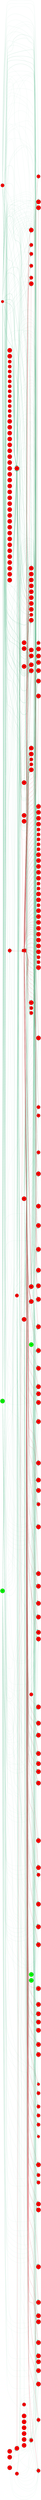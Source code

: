 digraph G{
rankdir=LR;
3 [style=filled, shape=circle, fillcolor="#fe0000", label="3"];
5 [style=filled, shape=circle, fillcolor="#fe0000", label="5"];
7 [style=filled, shape=circle, fillcolor="#fe0000", label="7"];
13 [style=filled, shape=circle, fillcolor="#fe0000", label="13"];
14 [style=filled, shape=circle, fillcolor="#fe0000", label="14"];
17 [style=filled, shape=circle, fillcolor="#fe0000", label="17"];
18 [style=filled, shape=circle, fillcolor="#fe0000", label="18"];
20 [style=filled, shape=circle, fillcolor="#fe0000", label="20"];
21 [style=filled, shape=circle, fillcolor="#fe0000", label="21"];
23 [style=filled, shape=circle, fillcolor="#fe0000", label="23"];
29 [style=filled, shape=circle, fillcolor="#fe0000", label="29"];
32 [style=filled, shape=circle, fillcolor="#fe0000", label="32"];
34 [style=filled, shape=circle, fillcolor="#fe0000", label="34"];
36 [style=filled, shape=circle, fillcolor="#fe0000", label="36"];
38 [style=filled, shape=circle, fillcolor="#fe0000", label="38"];
39 [style=filled, shape=circle, fillcolor="#fe0000", label="39"];
40 [style=filled, shape=circle, fillcolor="#fe0000", label="40"];
41 [style=filled, shape=circle, fillcolor="#fe0000", label="41"];
43 [style=filled, shape=circle, fillcolor="#fe0000", label="43"];
44 [style=filled, shape=circle, fillcolor="#fe0000", label="44"];
46 [style=filled, shape=circle, fillcolor="#fe0000", label="46"];
47 [style=filled, shape=circle, fillcolor="#fe0000", label="47"];
49 [style=filled, shape=circle, fillcolor="#fe0000", label="49"];
50 [style=filled, shape=circle, fillcolor="#fe0000", label="50"];
52 [style=filled, shape=circle, fillcolor="#fe0000", label="52"];
53 [style=filled, shape=circle, fillcolor="#fe0000", label="53"];
54 [style=filled, shape=circle, fillcolor="#fe0000", label="54"];
55 [style=filled, shape=circle, fillcolor="#fe0000", label="55"];
56 [style=filled, shape=circle, fillcolor="#fe0000", label="56"];
57 [style=filled, shape=circle, fillcolor="#fe0000", label="57"];
58 [style=filled, shape=circle, fillcolor="#fe0000", label="58"];
59 [style=filled, shape=circle, fillcolor="#fe0000", label="59"];
61 [style=filled, shape=circle, fillcolor="#fe0000", label="61"];
62 [style=filled, shape=circle, fillcolor="#fe0000", label="62"];
65 [style=filled, shape=circle, fillcolor="#fe0000", label="65"];
66 [style=filled, shape=circle, fillcolor="#fe0000", label="66"];
67 [style=filled, shape=circle, fillcolor="#fe0000", label="67"];
68 [style=filled, shape=circle, fillcolor="#fe0000", label="68"];
69 [style=filled, shape=circle, fillcolor="#fe0000", label="69"];
70 [style=filled, shape=circle, fillcolor="#fe0000", label="70"];
71 [style=filled, shape=circle, fillcolor="#fe0000", label="71"];
72 [style=filled, shape=circle, fillcolor="#fe0000", label="72"];
74 [style=filled, shape=circle, fillcolor="#fe0000", label="74"];
75 [style=filled, shape=circle, fillcolor="#fe0000", label="75"];
76 [style=filled, shape=circle, fillcolor="#fe0000", label="76"];
78 [style=filled, shape=circle, fillcolor="#fe0000", label="78"];
83 [style=filled, shape=circle, fillcolor="#fe0000", label="83"];
84 [style=filled, shape=circle, fillcolor="#fe0000", label="84"];
85 [style=filled, shape=circle, fillcolor="#fe0000", label="85"];
88 [style=filled, shape=circle, fillcolor="#fe0000", label="88"];
89 [style=filled, shape=circle, fillcolor="#fe0000", label="89"];
90 [style=filled, shape=circle, fillcolor="#fe0000", label="90"];
91 [style=filled, shape=circle, fillcolor="#fe0000", label="91"];
92 [style=filled, shape=circle, fillcolor="#fe0000", label="92"];
94 [style=filled, shape=circle, fillcolor="#fe0000", label="94"];
96 [style=filled, shape=circle, fillcolor="#fe0000", label="96"];
100 [style=filled, shape=circle, fillcolor="#fe0000", label="100"];
102 [style=filled, shape=circle, fillcolor="#fe0000", label="102"];
103 [style=filled, shape=circle, fillcolor="#fe0000", label="103"];
108 [style=filled, shape=circle, fillcolor="#fe0000", label="108"];
111 [style=filled, shape=circle, fillcolor="#fe0000", label="111"];
114 [style=filled, shape=circle, fillcolor="#fe0000", label="114"];
118 [style=filled, shape=circle, fillcolor="#fe0000", label="118"];
121 [style=filled, shape=circle, fillcolor="#fe0000", label="121"];
122 [style=filled, shape=circle, fillcolor="#fe0000", label="122"];
123 [style=filled, shape=circle, fillcolor="#fe0000", label="123"];
126 [style=filled, shape=circle, fillcolor="#fe0000", label="126"];
129 [style=filled, shape=circle, fillcolor="#fe0000", label="129"];
137 [style=filled, shape=circle, fillcolor="#fe0000", label="137"];
138 [style=filled, shape=circle, fillcolor="#fe0000", label="138"];
143 [style=filled, shape=circle, fillcolor="#fe0000", label="143"];
144 [style=filled, shape=circle, fillcolor="#fe0000", label="144"];
147 [style=filled, shape=circle, fillcolor="#fe0000", label="147"];
148 [style=filled, shape=circle, fillcolor="#fe0000", label="148"];
149 [style=filled, shape=circle, fillcolor="#fe0000", label="149"];
152 [style=filled, shape=circle, fillcolor="#fe0000", label="152"];
158 [style=filled, shape=circle, fillcolor="#fe0000", label="158"];
160 [style=filled, shape=circle, fillcolor="#fe0000", label="160"];
161 [style=filled, shape=circle, fillcolor="#fe0000", label="161"];
167 [style=filled, shape=circle, fillcolor="#fe0000", label="167"];
169 [style=filled, shape=circle, fillcolor="#fe0000", label="169"];
170 [style=filled, shape=circle, fillcolor="#00fe00", label="170"];
172 [style=filled, shape=circle, fillcolor="#fe0000", label="172"];
174 [style=filled, shape=circle, fillcolor="#fe0000", label="174"];
175 [style=filled, shape=circle, fillcolor="#fe0000", label="175"];
176 [style=filled, shape=circle, fillcolor="#fe0000", label="176"];
178 [style=filled, shape=circle, fillcolor="#fe0000", label="178"];
185 [style=filled, shape=circle, fillcolor="#fe0000", label="185"];
186 [style=filled, shape=circle, fillcolor="#fe0000", label="186"];
187 [style=filled, shape=circle, fillcolor="#fe0000", label="187"];
188 [style=filled, shape=circle, fillcolor="#fe0000", label="188"];
190 [style=filled, shape=circle, fillcolor="#fe0000", label="190"];
192 [style=filled, shape=circle, fillcolor="#fe0000", label="192"];
198 [style=filled, shape=circle, fillcolor="#fe0000", label="198"];
199 [style=filled, shape=circle, fillcolor="#fe0000", label="199"];
200 [style=filled, shape=circle, fillcolor="#fe0000", label="200"];
201 [style=filled, shape=circle, fillcolor="#fe0000", label="201"];
207 [style=filled, shape=circle, fillcolor="#fe0000", label="207"];
211 [style=filled, shape=circle, fillcolor="#fe0000", label="211"];
213 [style=filled, shape=circle, fillcolor="#fe0000", label="213"];
217 [style=filled, shape=circle, fillcolor="#fe0000", label="217"];
218 [style=filled, shape=circle, fillcolor="#fe0000", label="218"];
222 [style=filled, shape=circle, fillcolor="#fe0000", label="222"];
223 [style=filled, shape=circle, fillcolor="#fe0000", label="223"];
224 [style=filled, shape=circle, fillcolor="#fe0000", label="224"];
228 [style=filled, shape=circle, fillcolor="#fe0000", label="228"];
233 [style=filled, shape=circle, fillcolor="#fe0000", label="233"];
236 [style=filled, shape=circle, fillcolor="#fe0000", label="236"];
237 [style=filled, shape=circle, fillcolor="#fe0000", label="237"];
239 [style=filled, shape=circle, fillcolor="#fe0000", label="239"];
240 [style=filled, shape=circle, fillcolor="#fe0000", label="240"];
241 [style=filled, shape=circle, fillcolor="#fe0000", label="241"];
243 [style=filled, shape=circle, fillcolor="#fe0000", label="243"];
244 [style=filled, shape=circle, fillcolor="#fe0000", label="244"];
248 [style=filled, shape=circle, fillcolor="#fe0000", label="248"];
249 [style=filled, shape=circle, fillcolor="#fe0000", label="249"];
251 [style=filled, shape=circle, fillcolor="#fe0000", label="251"];
252 [style=filled, shape=circle, fillcolor="#fe0000", label="252"];
255 [style=filled, shape=circle, fillcolor="#fe0000", label="255"];
257 [style=filled, shape=circle, fillcolor="#fe0000", label="257"];
258 [style=filled, shape=circle, fillcolor="#00fe00", label="258"];
262 [style=filled, shape=circle, fillcolor="#fe0000", label="262"];
263 [style=filled, shape=circle, fillcolor="#fe0000", label="263"];
264 [style=filled, shape=circle, fillcolor="#fe0000", label="264"];
266 [style=filled, shape=circle, fillcolor="#fe0000", label="266"];
269 [style=filled, shape=circle, fillcolor="#fe0000", label="269"];
270 [style=filled, shape=circle, fillcolor="#fe0000", label="270"];
272 [style=filled, shape=circle, fillcolor="#fe0000", label="272"];
274 [style=filled, shape=circle, fillcolor="#fe0000", label="274"];
275 [style=filled, shape=circle, fillcolor="#fe0000", label="275"];
279 [style=filled, shape=circle, fillcolor="#fe0000", label="279"];
281 [style=filled, shape=circle, fillcolor="#fe0000", label="281"];
282 [style=filled, shape=circle, fillcolor="#fe0000", label="282"];
283 [style=filled, shape=circle, fillcolor="#fe0000", label="283"];
284 [style=filled, shape=circle, fillcolor="#fe0000", label="284"];
285 [style=filled, shape=circle, fillcolor="#fe0000", label="285"];
286 [style=filled, shape=circle, fillcolor="#fe0000", label="286"];
287 [style=filled, shape=circle, fillcolor="#fe0000", label="287"];
288 [style=filled, shape=circle, fillcolor="#fe0000", label="288"];
289 [style=filled, shape=circle, fillcolor="#fe0000", label="289"];
292 [style=filled, shape=circle, fillcolor="#fe0000", label="292"];
295 [style=filled, shape=circle, fillcolor="#fe0000", label="295"];
297 [style=filled, shape=circle, fillcolor="#fe0000", label="297"];
298 [style=filled, shape=circle, fillcolor="#06f800", label="298"];
300 [style=filled, shape=circle, fillcolor="#fe0000", label="300"];
302 [style=filled, shape=circle, fillcolor="#fe0000", label="302"];
305 [style=filled, shape=circle, fillcolor="#fe0000", label="305"];
306 [style=filled, shape=circle, fillcolor="#fe0000", label="306"];
308 [style=filled, shape=circle, fillcolor="#fe0000", label="308"];
313 [style=filled, shape=circle, fillcolor="#fe0000", label="313"];
314 [style=filled, shape=circle, fillcolor="#fe0000", label="314"];
319 [style=filled, shape=circle, fillcolor="#fe0000", label="319"];
321 [style=filled, shape=circle, fillcolor="#fe0000", label="321"];
322 [style=filled, shape=circle, fillcolor="#fe0000", label="322"];
323 [style=filled, shape=circle, fillcolor="#fe0000", label="323"];
324 [style=filled, shape=circle, fillcolor="#fe0000", label="324"];
325 [style=filled, shape=circle, fillcolor="#fe0000", label="325"];
326 [style=filled, shape=circle, fillcolor="#fe0000", label="326"];
329 [style=filled, shape=circle, fillcolor="#fe0000", label="329"];
330 [style=filled, shape=circle, fillcolor="#fe0000", label="330"];
332 [style=filled, shape=circle, fillcolor="#fe0000", label="332"];
333 [style=filled, shape=circle, fillcolor="#00fe00", label="333"];
334 [style=filled, shape=circle, fillcolor="#fe0000", label="334"];
337 [style=filled, shape=circle, fillcolor="#fe0000", label="337"];
339 [style=filled, shape=circle, fillcolor="#fe0000", label="339"];
341 [style=filled, shape=circle, fillcolor="#fe0000", label="341"];
346 [style=filled, shape=circle, fillcolor="#fe0000", label="346"];
349 [style=filled, shape=circle, fillcolor="#fe0000", label="349"];
350 [style=filled, shape=circle, fillcolor="#fe0000", label="350"];
352 [style=filled, shape=circle, fillcolor="#fe0000", label="352"];
353 [style=filled, shape=circle, fillcolor="#fe0000", label="353"];
354 [style=filled, shape=circle, fillcolor="#fe0000", label="354"];
355 [style=filled, shape=circle, fillcolor="#fe0000", label="355"];
357 [style=filled, shape=circle, fillcolor="#fe0000", label="357"];
359 [style=filled, shape=circle, fillcolor="#fe0000", label="359"];
361 [style=filled, shape=circle, fillcolor="#fe0000", label="361"];
362 [style=filled, shape=circle, fillcolor="#fe0000", label="362"];
363 [style=filled, shape=circle, fillcolor="#fe0000", label="363"];
365 [style=filled, shape=circle, fillcolor="#fe0000", label="365"];
367 [style=filled, shape=circle, fillcolor="#fe0000", label="367"];
370 [style=filled, shape=circle, fillcolor="#fe0000", label="370"];
371 [style=filled, shape=circle, fillcolor="#fe0000", label="371"];
372 [style=filled, shape=circle, fillcolor="#0af400", label="372"];
374 [style=filled, shape=box, fillcolor="#fe0000", label="374"];
377 [style=filled, shape=circle, fillcolor="#fe0000", label="377"];
382 [style=filled, shape=circle, fillcolor="#fe0000", label="382"];
383 [style=filled, shape=circle, fillcolor="#fe0000", label="383"];
384 [style=filled, shape=circle, fillcolor="#fe0000", label="384"];
385 [style=filled, shape=circle, fillcolor="#fe0000", label="385"];
388 [style=filled, shape=circle, fillcolor="#fe0000", label="388"];
390 [style=filled, shape=circle, fillcolor="#fe0000", label="390"];
391 [style=filled, shape=circle, fillcolor="#fe0000", label="391"];
392 [style=filled, shape=circle, fillcolor="#fe0000", label="392"];
395 [style=filled, shape=circle, fillcolor="#fe0000", label="395"];
399 [style=filled, shape=circle, fillcolor="#fe0000", label="399"];
402 [style=filled, shape=circle, fillcolor="#fe0000", label="402"];
403 [style=filled, shape=circle, fillcolor="#fe0000", label="403"];
404 [style=filled, shape=circle, fillcolor="#fe0000", label="404"];
406 [style=filled, shape=circle, fillcolor="#fe0000", label="406"];
408 [style=filled, shape=circle, fillcolor="#fe0000", label="408"];
412 [style=filled, shape=circle, fillcolor="#fe0000", label="412"];
416 [style=filled, shape=circle, fillcolor="#fe0000", label="416"];
418 [style=filled, shape=circle, fillcolor="#fe0000", label="418"];
419 [style=filled, shape=circle, fillcolor="#fe0000", label="419"];
420 [style=filled, shape=circle, fillcolor="#fe0000", label="420"];
421 [style=filled, shape=circle, fillcolor="#fe0000", label="421"];
422 [style=filled, shape=circle, fillcolor="#fe0000", label="422"];
424 [style=filled, shape=circle, fillcolor="#fe0000", label="424"];
428 [style=filled, shape=circle, fillcolor="#fe0000", label="428"];
429 [style=filled, shape=circle, fillcolor="#fe0000", label="429"];
433 [style=filled, shape=circle, fillcolor="#fe0000", label="433"];
434 [style=filled, shape=circle, fillcolor="#fe0000", label="434"];
437 [style=filled, shape=circle, fillcolor="#fe0000", label="437"];
439 [style=filled, shape=circle, fillcolor="#fe0000", label="439"];
440 [style=filled, shape=circle, fillcolor="#fe0000", label="440"];
441 [style=filled, shape=circle, fillcolor="#fe0000", label="441"];
217 -> 374 [color="#e63946",penwidth=4.00];
285 -> 374 [color="#e63946",penwidth=3.31];
374 -> 374 [color="#e63946",penwidth=1.29];
38 -> 374 [color="#e63946",penwidth=1.00];
50 -> 374 [color="#e63946",penwidth=1.00];
167 -> 374 [color="#e63946",penwidth=1.00];
334 -> 374 [color="#e63946",penwidth=1.00];
325 -> 374 [color="#e63946",penwidth=1.00];
308 -> 374 [color="#e63946",penwidth=1.00];
283 -> 374 [color="#e63946",penwidth=1.00];
292 -> 374 [color="#e63946",penwidth=1.00];
174 -> 374 [color="#e63946",penwidth=1.00];
295 -> 374 [color="#e63946",penwidth=1.00];
20 -> 374 [color="#e63946",penwidth=1.00];
211 -> 374 [color="#e63946",penwidth=1.00];
349 -> 374 [color="#e63946",penwidth=1.00];
272 -> 374 [color="#e63946",penwidth=1.00];
236 -> 374 [color="#e63946",penwidth=1.00];
149 -> 374 [color="#e63946",penwidth=1.00];
339 -> 374 [color="#e63946",penwidth=1.00];
302 -> 374 [color="#e63946",penwidth=1.00];
69 -> 374 [color="#e63946",penwidth=1.00];
40 -> 374 [color="#e63946",penwidth=1.00];
39 -> 374 [color="#e63946",penwidth=1.00];
152 -> 374 [color="#e63946",penwidth=1.00];
391 -> 374 [color="#e63946",penwidth=1.00];
288 -> 374 [color="#e63946",penwidth=1.00];
424 -> 374 [color="#e63946",penwidth=1.00];
108 -> 374 [color="#e63946",penwidth=1.00];
420 -> 374 [color="#e63946",penwidth=1.00];
404 -> 374 [color="#e63946",penwidth=1.00];
143 -> 374 [color="#e63946",penwidth=1.00];
383 -> 374 [color="#e63946",penwidth=1.00];
354 -> 374 [color="#e63946",penwidth=1.00];
138 -> 374 [color="#e63946",penwidth=1.00];
362 -> 374 [color="#e63946",penwidth=1.00];
324 -> 374 [color="#e63946",penwidth=1.00];
289 -> 374 [color="#e63946",penwidth=1.00];
144 -> 374 [color="#e63946",penwidth=1.00];
323 -> 374 [color="#e63946",penwidth=1.00];
89 -> 374 [color="#e63946",penwidth=1.00];
160 -> 374 [color="#e63946",penwidth=1.00];
222 -> 374 [color="#e63946",penwidth=1.00];
186 -> 374 [color="#e63946",penwidth=1.00];
74 -> 374 [color="#e63946",penwidth=1.00];
23 -> 374 [color="#e63946",penwidth=1.00];
14 -> 374 [color="#e63946",penwidth=1.00];
44 -> 374 [color="#e63946",penwidth=1.00];
412 -> 374 [color="#e63946",penwidth=1.00];
390 -> 374 [color="#e63946",penwidth=1.00];
176 -> 374 [color="#e63946",penwidth=1.00];
403 -> 374 [color="#e63946",penwidth=1.00];
118 -> 374 [color="#e63946",penwidth=1.00];
169 -> 374 [color="#e63946",penwidth=1.00];
287 -> 374 [color="#e63946",penwidth=1.00];
70 -> 374 [color="#e63946",penwidth=1.00];
13 -> 374 [color="#e63946",penwidth=1.00];
190 -> 374 [color="#e63946",penwidth=1.00];
122 -> 374 [color="#e63946",penwidth=1.00];
85 -> 374 [color="#e63946",penwidth=1.00];
357 -> 374 [color="#e63946",penwidth=1.00];
441 -> 374 [color="#e63946",penwidth=1.00];
248 -> 374 [color="#e63946",penwidth=1.00];
158 -> 374 [color="#e63946",penwidth=1.00];
240 -> 374 [color="#e63946",penwidth=1.00];
377 -> 374 [color="#e63946",penwidth=1.00];
43 -> 374 [color="#e63946",penwidth=1.00];
224 -> 374 [color="#e63946",penwidth=1.00];
34 -> 374 [color="#e63946",penwidth=1.00];
92 -> 374 [color="#e63946",penwidth=1.00];
57 -> 374 [color="#e63946",penwidth=1.00];
52 -> 374 [color="#e63946",penwidth=1.00];
275 -> 374 [color="#e63946",penwidth=1.00];
111 -> 374 [color="#e63946",penwidth=1.00];
239 -> 374 [color="#e63946",penwidth=1.00];
213 -> 374 [color="#e63946",penwidth=1.00];
297 -> 374 [color="#e63946",penwidth=1.00];
36 -> 374 [color="#e63946",penwidth=1.00];
329 -> 374 [color="#e63946",penwidth=1.00];
148 -> 374 [color="#e63946",penwidth=1.00];
270 -> 374 [color="#e63946",penwidth=1.00];
218 -> 374 [color="#e63946",penwidth=1.00];
5 -> 374 [color="#e63946",penwidth=1.00];
185 -> 374 [color="#e63946",penwidth=1.00];
96 -> 374 [color="#e63946",penwidth=1.00];
83 -> 374 [color="#e63946",penwidth=1.00];
416 -> 374 [color="#e63946",penwidth=1.00];
68 -> 374 [color="#e63946",penwidth=1.00];
72 -> 374 [color="#e63946",penwidth=1.00];
233 -> 374 [color="#e63946",penwidth=1.00];
237 -> 374 [color="#e63946",penwidth=1.00];
7 -> 374 [color="#e63946",penwidth=1.00];
352 -> 374 [color="#e63946",penwidth=1.00];
341 -> 374 [color="#e63946",penwidth=1.00];
286 -> 374 [color="#e63946",penwidth=1.00];
223 -> 374 [color="#e63946",penwidth=1.00];
363 -> 374 [color="#e63946",penwidth=1.00];
337 -> 374 [color="#e63946",penwidth=1.00];
408 -> 374 [color="#e63946",penwidth=1.00];
384 -> 374 [color="#e63946",penwidth=1.00];
55 -> 374 [color="#e63946",penwidth=1.00];
257 -> 374 [color="#e63946",penwidth=1.00];
428 -> 374 [color="#e63946",penwidth=1.00];
114 -> 374 [color="#e63946",penwidth=1.00];
17 -> 374 [color="#e63946",penwidth=1.00];
88 -> 374 [color="#e63946",penwidth=1.00];
178 -> 374 [color="#e63946",penwidth=1.00];
355 -> 374 [color="#e63946",penwidth=1.00];
321 -> 374 [color="#e63946",penwidth=1.00];
46 -> 374 [color="#e63946",penwidth=1.00];
102 -> 374 [color="#e63946",penwidth=1.00];
346 -> 374 [color="#e63946",penwidth=1.00];
198 -> 374 [color="#e63946",penwidth=1.00];
137 -> 374 [color="#e63946",penwidth=1.00];
440 -> 374 [color="#e63946",penwidth=1.00];
282 -> 374 [color="#e63946",penwidth=1.00];
263 -> 374 [color="#e63946",penwidth=1.00];
49 -> 374 [color="#e63946",penwidth=1.00];
437 -> 374 [color="#e63946",penwidth=1.00];
402 -> 374 [color="#e63946",penwidth=1.00];
367 -> 374 [color="#e63946",penwidth=1.00];
58 -> 374 [color="#e63946",penwidth=1.00];
281 -> 374 [color="#e63946",penwidth=1.00];
41 -> 374 [color="#e63946",penwidth=1.00];
123 -> 374 [color="#e63946",penwidth=1.00];
129 -> 374 [color="#e63946",penwidth=1.00];
199 -> 374 [color="#e63946",penwidth=1.00];
61 -> 374 [color="#e63946",penwidth=1.00];
103 -> 374 [color="#e63946",penwidth=1.00];
94 -> 374 [color="#e63946",penwidth=1.00];
395 -> 374 [color="#e63946",penwidth=1.00];
90 -> 374 [color="#e63946",penwidth=1.00];
388 -> 374 [color="#e63946",penwidth=1.00];
53 -> 374 [color="#e63946",penwidth=1.00];
305 -> 374 [color="#e63946",penwidth=1.00];
207 -> 374 [color="#e63946",penwidth=1.00];
274 -> 374 [color="#e63946",penwidth=1.00];
192 -> 374 [color="#e63946",penwidth=1.00];
371 -> 374 [color="#e63946",penwidth=1.00];
399 -> 374 [color="#e63946",penwidth=1.00];
353 -> 374 [color="#e63946",penwidth=1.00];
200 -> 374 [color="#e63946",penwidth=1.00];
29 -> 374 [color="#e63946",penwidth=1.00];
433 -> 374 [color="#e63946",penwidth=1.00];
421 -> 374 [color="#e63946",penwidth=1.00];
330 -> 374 [color="#e63946",penwidth=1.00];
298 -> 5 [color="#52b788",style=dashed,penwidth=0.50];
372 -> 5 [color="#52b788",style=dashed,penwidth=0.50];
422 -> 5 [color="#52b788",style=dashed,penwidth=0.50];
217 -> 5 [color="#52b788",style=dashed,penwidth=0.50];
21 -> 5 [color="#52b788",style=dashed,penwidth=0.50];
374 -> 5 [color="#52b788",style=dashed,penwidth=0.50];
285 -> 5 [color="#52b788",style=dashed,penwidth=0.50];
298 -> 7 [color="#52b788",style=dashed,penwidth=0.50];
374 -> 7 [color="#52b788",style=dashed,penwidth=0.50];
372 -> 7 [color="#52b788",style=dashed,penwidth=0.50];
21 -> 7 [color="#52b788",style=dashed,penwidth=0.50];
217 -> 7 [color="#52b788",style=dashed,penwidth=0.50];
422 -> 7 [color="#52b788",style=dashed,penwidth=0.50];
285 -> 7 [color="#52b788",style=dashed,penwidth=0.50];
269 -> 7 [color="#52b788",style=dashed,penwidth=0.50];
62 -> 7 [color="#52b788",style=dashed,penwidth=0.50];
298 -> 13 [color="#52b788",style=dashed,penwidth=0.80];
374 -> 13 [color="#52b788",style=dashed,penwidth=0.50];
3 -> 13 [color="#52b788",style=dashed,penwidth=0.50];
372 -> 13 [color="#52b788",style=dashed,penwidth=0.50];
217 -> 13 [color="#52b788",style=dashed,penwidth=0.50];
78 -> 13 [color="#52b788",style=dashed,penwidth=0.50];
285 -> 13 [color="#52b788",style=dashed,penwidth=0.50];
298 -> 14 [color="#52b788",style=dashed,penwidth=0.90];
3 -> 14 [color="#52b788",style=dashed,penwidth=0.72];
374 -> 14 [color="#52b788",style=dashed,penwidth=0.52];
372 -> 14 [color="#52b788",style=dashed,penwidth=0.50];
78 -> 14 [color="#52b788",style=dashed,penwidth=0.50];
298 -> 17 [color="#52b788",style=dashed,penwidth=0.51];
374 -> 17 [color="#52b788",style=dashed,penwidth=0.50];
372 -> 17 [color="#52b788",style=dashed,penwidth=0.50];
217 -> 17 [color="#52b788",style=dashed,penwidth=0.50];
62 -> 17 [color="#52b788",style=dashed,penwidth=0.50];
269 -> 17 [color="#52b788",style=dashed,penwidth=0.50];
21 -> 17 [color="#52b788",style=dashed,penwidth=0.50];
285 -> 17 [color="#52b788",style=dashed,penwidth=0.50];
422 -> 17 [color="#52b788",style=dashed,penwidth=0.50];
243 -> 17 [color="#52b788",style=dashed,penwidth=0.50];
3 -> 20 [color="#52b788",style=dashed,penwidth=2.32];
78 -> 20 [color="#52b788",style=dashed,penwidth=1.26];
374 -> 20 [color="#52b788",style=dashed,penwidth=0.62];
406 -> 20 [color="#52b788",style=dashed,penwidth=0.50];
243 -> 20 [color="#52b788",style=dashed,penwidth=0.50];
269 -> 20 [color="#52b788",style=dashed,penwidth=0.50];
422 -> 20 [color="#52b788",style=dashed,penwidth=0.50];
62 -> 20 [color="#52b788",style=dashed,penwidth=0.50];
175 -> 20 [color="#52b788",style=dashed,penwidth=0.50];
434 -> 20 [color="#52b788",style=dashed,penwidth=0.50];
298 -> 23 [color="#52b788",style=dashed,penwidth=0.90];
3 -> 23 [color="#52b788",style=dashed,penwidth=0.72];
374 -> 23 [color="#52b788",style=dashed,penwidth=0.52];
372 -> 23 [color="#52b788",style=dashed,penwidth=0.50];
78 -> 23 [color="#52b788",style=dashed,penwidth=0.50];
298 -> 29 [color="#52b788",style=dashed,penwidth=0.50];
374 -> 29 [color="#52b788",style=dashed,penwidth=0.50];
372 -> 29 [color="#52b788",style=dashed,penwidth=0.50];
217 -> 29 [color="#52b788",style=dashed,penwidth=0.50];
21 -> 29 [color="#52b788",style=dashed,penwidth=0.50];
422 -> 29 [color="#52b788",style=dashed,penwidth=0.50];
285 -> 29 [color="#52b788",style=dashed,penwidth=0.50];
269 -> 29 [color="#52b788",style=dashed,penwidth=0.50];
62 -> 29 [color="#52b788",style=dashed,penwidth=0.50];
298 -> 34 [color="#52b788",style=dashed,penwidth=0.60];
374 -> 34 [color="#52b788",style=dashed,penwidth=0.50];
372 -> 34 [color="#52b788",style=dashed,penwidth=0.50];
217 -> 34 [color="#52b788",style=dashed,penwidth=0.50];
258 -> 34 [color="#52b788",style=dashed,penwidth=0.50];
3 -> 34 [color="#52b788",style=dashed,penwidth=0.50];
269 -> 34 [color="#52b788",style=dashed,penwidth=0.50];
285 -> 34 [color="#52b788",style=dashed,penwidth=0.50];
62 -> 34 [color="#52b788",style=dashed,penwidth=0.50];
422 -> 34 [color="#52b788",style=dashed,penwidth=0.50];
298 -> 36 [color="#52b788",style=dashed,penwidth=0.60];
374 -> 36 [color="#52b788",style=dashed,penwidth=0.50];
372 -> 36 [color="#52b788",style=dashed,penwidth=0.50];
217 -> 36 [color="#52b788",style=dashed,penwidth=0.50];
258 -> 36 [color="#52b788",style=dashed,penwidth=0.50];
3 -> 36 [color="#52b788",style=dashed,penwidth=0.50];
269 -> 36 [color="#52b788",style=dashed,penwidth=0.50];
285 -> 36 [color="#52b788",style=dashed,penwidth=0.50];
62 -> 36 [color="#52b788",style=dashed,penwidth=0.50];
422 -> 36 [color="#52b788",style=dashed,penwidth=0.50];
370 -> 38 [color="#52b788",style=dashed,penwidth=1.33];
332 -> 38 [color="#52b788",style=dashed,penwidth=1.33];
228 -> 38 [color="#52b788",style=dashed,penwidth=0.73];
188 -> 38 [color="#52b788",style=dashed,penwidth=0.62];
121 -> 38 [color="#52b788",style=dashed,penwidth=0.62];
439 -> 38 [color="#52b788",style=dashed,penwidth=0.62];
374 -> 38 [color="#52b788",style=dashed,penwidth=0.59];
279 -> 38 [color="#52b788",style=dashed,penwidth=0.50];
50 -> 38 [color="#52b788",style=dashed,penwidth=0.50];
89 -> 38 [color="#52b788",style=dashed,penwidth=0.50];
160 -> 38 [color="#52b788",style=dashed,penwidth=0.50];
314 -> 38 [color="#52b788",style=dashed,penwidth=0.50];
147 -> 38 [color="#52b788",style=dashed,penwidth=0.50];
422 -> 38 [color="#52b788",style=dashed,penwidth=0.50];
84 -> 38 [color="#52b788",style=dashed,penwidth=0.50];
298 -> 38 [color="#52b788",style=dashed,penwidth=0.50];
3 -> 39 [color="#52b788",style=dashed,penwidth=1.46];
78 -> 39 [color="#52b788",style=dashed,penwidth=0.72];
374 -> 39 [color="#52b788",style=dashed,penwidth=0.63];
406 -> 39 [color="#52b788",style=dashed,penwidth=0.50];
217 -> 39 [color="#52b788",style=dashed,penwidth=0.50];
285 -> 39 [color="#52b788",style=dashed,penwidth=0.50];
3 -> 40 [color="#52b788",style=dashed,penwidth=1.39];
365 -> 40 [color="#52b788",style=dashed,penwidth=0.88];
78 -> 40 [color="#52b788",style=dashed,penwidth=0.82];
374 -> 40 [color="#52b788",style=dashed,penwidth=0.53];
172 -> 40 [color="#52b788",style=dashed,penwidth=0.50];
406 -> 40 [color="#52b788",style=dashed,penwidth=0.50];
243 -> 40 [color="#52b788",style=dashed,penwidth=0.50];
298 -> 41 [color="#52b788",style=dashed,penwidth=0.51];
374 -> 41 [color="#52b788",style=dashed,penwidth=0.50];
372 -> 41 [color="#52b788",style=dashed,penwidth=0.50];
217 -> 41 [color="#52b788",style=dashed,penwidth=0.50];
62 -> 41 [color="#52b788",style=dashed,penwidth=0.50];
21 -> 41 [color="#52b788",style=dashed,penwidth=0.50];
269 -> 41 [color="#52b788",style=dashed,penwidth=0.50];
285 -> 41 [color="#52b788",style=dashed,penwidth=0.50];
422 -> 41 [color="#52b788",style=dashed,penwidth=0.50];
298 -> 43 [color="#52b788",style=dashed,penwidth=0.65];
374 -> 43 [color="#52b788",style=dashed,penwidth=0.50];
372 -> 43 [color="#52b788",style=dashed,penwidth=0.50];
3 -> 43 [color="#52b788",style=dashed,penwidth=0.50];
217 -> 43 [color="#52b788",style=dashed,penwidth=0.50];
285 -> 43 [color="#52b788",style=dashed,penwidth=0.50];
269 -> 43 [color="#52b788",style=dashed,penwidth=0.50];
422 -> 43 [color="#52b788",style=dashed,penwidth=0.50];
298 -> 44 [color="#52b788",style=dashed,penwidth=0.90];
3 -> 44 [color="#52b788",style=dashed,penwidth=0.72];
374 -> 44 [color="#52b788",style=dashed,penwidth=0.52];
372 -> 44 [color="#52b788",style=dashed,penwidth=0.50];
78 -> 44 [color="#52b788",style=dashed,penwidth=0.50];
298 -> 46 [color="#52b788",style=dashed,penwidth=0.50];
374 -> 46 [color="#52b788",style=dashed,penwidth=0.50];
372 -> 46 [color="#52b788",style=dashed,penwidth=0.50];
217 -> 46 [color="#52b788",style=dashed,penwidth=0.50];
62 -> 46 [color="#52b788",style=dashed,penwidth=0.50];
21 -> 46 [color="#52b788",style=dashed,penwidth=0.50];
269 -> 46 [color="#52b788",style=dashed,penwidth=0.50];
285 -> 46 [color="#52b788",style=dashed,penwidth=0.50];
422 -> 46 [color="#52b788",style=dashed,penwidth=0.50];
298 -> 49 [color="#52b788",style=dashed,penwidth=0.51];
374 -> 49 [color="#52b788",style=dashed,penwidth=0.50];
372 -> 49 [color="#52b788",style=dashed,penwidth=0.50];
217 -> 49 [color="#52b788",style=dashed,penwidth=0.50];
62 -> 49 [color="#52b788",style=dashed,penwidth=0.50];
21 -> 49 [color="#52b788",style=dashed,penwidth=0.50];
269 -> 49 [color="#52b788",style=dashed,penwidth=0.50];
285 -> 49 [color="#52b788",style=dashed,penwidth=0.50];
422 -> 49 [color="#52b788",style=dashed,penwidth=0.50];
167 -> 50 [color="#52b788",style=dashed,penwidth=0.51];
21 -> 50 [color="#52b788",style=dashed,penwidth=0.50];
38 -> 50 [color="#52b788",style=dashed,penwidth=0.50];
439 -> 50 [color="#52b788",style=dashed,penwidth=0.50];
121 -> 50 [color="#52b788",style=dashed,penwidth=0.50];
188 -> 50 [color="#52b788",style=dashed,penwidth=0.50];
84 -> 50 [color="#52b788",style=dashed,penwidth=0.50];
65 -> 50 [color="#52b788",style=dashed,penwidth=0.50];
298 -> 52 [color="#52b788",style=dashed,penwidth=0.60];
374 -> 52 [color="#52b788",style=dashed,penwidth=0.50];
372 -> 52 [color="#52b788",style=dashed,penwidth=0.50];
217 -> 52 [color="#52b788",style=dashed,penwidth=0.50];
258 -> 52 [color="#52b788",style=dashed,penwidth=0.50];
3 -> 52 [color="#52b788",style=dashed,penwidth=0.50];
269 -> 52 [color="#52b788",style=dashed,penwidth=0.50];
285 -> 52 [color="#52b788",style=dashed,penwidth=0.50];
62 -> 52 [color="#52b788",style=dashed,penwidth=0.50];
422 -> 52 [color="#52b788",style=dashed,penwidth=0.50];
298 -> 53 [color="#52b788",style=dashed,penwidth=0.50];
21 -> 53 [color="#52b788",style=dashed,penwidth=0.50];
374 -> 53 [color="#52b788",style=dashed,penwidth=0.50];
372 -> 53 [color="#52b788",style=dashed,penwidth=0.50];
217 -> 53 [color="#52b788",style=dashed,penwidth=0.50];
62 -> 53 [color="#52b788",style=dashed,penwidth=0.50];
422 -> 53 [color="#52b788",style=dashed,penwidth=0.50];
269 -> 53 [color="#52b788",style=dashed,penwidth=0.50];
285 -> 53 [color="#52b788",style=dashed,penwidth=0.50];
298 -> 55 [color="#52b788",style=dashed,penwidth=0.55];
374 -> 55 [color="#52b788",style=dashed,penwidth=0.50];
372 -> 55 [color="#52b788",style=dashed,penwidth=0.50];
217 -> 55 [color="#52b788",style=dashed,penwidth=0.50];
269 -> 55 [color="#52b788",style=dashed,penwidth=0.50];
285 -> 55 [color="#52b788",style=dashed,penwidth=0.50];
62 -> 55 [color="#52b788",style=dashed,penwidth=0.50];
422 -> 55 [color="#52b788",style=dashed,penwidth=0.50];
21 -> 55 [color="#52b788",style=dashed,penwidth=0.50];
298 -> 57 [color="#52b788",style=dashed,penwidth=0.60];
374 -> 57 [color="#52b788",style=dashed,penwidth=0.50];
372 -> 57 [color="#52b788",style=dashed,penwidth=0.50];
217 -> 57 [color="#52b788",style=dashed,penwidth=0.50];
258 -> 57 [color="#52b788",style=dashed,penwidth=0.50];
3 -> 57 [color="#52b788",style=dashed,penwidth=0.50];
269 -> 57 [color="#52b788",style=dashed,penwidth=0.50];
285 -> 57 [color="#52b788",style=dashed,penwidth=0.50];
62 -> 57 [color="#52b788",style=dashed,penwidth=0.50];
422 -> 57 [color="#52b788",style=dashed,penwidth=0.50];
298 -> 58 [color="#52b788",style=dashed,penwidth=0.51];
374 -> 58 [color="#52b788",style=dashed,penwidth=0.50];
372 -> 58 [color="#52b788",style=dashed,penwidth=0.50];
217 -> 58 [color="#52b788",style=dashed,penwidth=0.50];
62 -> 58 [color="#52b788",style=dashed,penwidth=0.50];
21 -> 58 [color="#52b788",style=dashed,penwidth=0.50];
269 -> 58 [color="#52b788",style=dashed,penwidth=0.50];
285 -> 58 [color="#52b788",style=dashed,penwidth=0.50];
422 -> 58 [color="#52b788",style=dashed,penwidth=0.50];
298 -> 61 [color="#52b788",style=dashed,penwidth=0.50];
21 -> 61 [color="#52b788",style=dashed,penwidth=0.50];
374 -> 61 [color="#52b788",style=dashed,penwidth=0.50];
372 -> 61 [color="#52b788",style=dashed,penwidth=0.50];
217 -> 61 [color="#52b788",style=dashed,penwidth=0.50];
62 -> 61 [color="#52b788",style=dashed,penwidth=0.50];
422 -> 61 [color="#52b788",style=dashed,penwidth=0.50];
269 -> 61 [color="#52b788",style=dashed,penwidth=0.50];
285 -> 61 [color="#52b788",style=dashed,penwidth=0.50];
298 -> 68 [color="#52b788",style=dashed,penwidth=0.50];
372 -> 68 [color="#52b788",style=dashed,penwidth=0.50];
374 -> 68 [color="#52b788",style=dashed,penwidth=0.50];
422 -> 68 [color="#52b788",style=dashed,penwidth=0.50];
217 -> 68 [color="#52b788",style=dashed,penwidth=0.50];
21 -> 68 [color="#52b788",style=dashed,penwidth=0.50];
285 -> 68 [color="#52b788",style=dashed,penwidth=0.50];
3 -> 69 [color="#52b788",style=dashed,penwidth=1.39];
365 -> 69 [color="#52b788",style=dashed,penwidth=0.88];
78 -> 69 [color="#52b788",style=dashed,penwidth=0.82];
374 -> 69 [color="#52b788",style=dashed,penwidth=0.53];
172 -> 69 [color="#52b788",style=dashed,penwidth=0.50];
406 -> 69 [color="#52b788",style=dashed,penwidth=0.50];
243 -> 69 [color="#52b788",style=dashed,penwidth=0.50];
298 -> 70 [color="#52b788",style=dashed,penwidth=0.80];
374 -> 70 [color="#52b788",style=dashed,penwidth=0.50];
3 -> 70 [color="#52b788",style=dashed,penwidth=0.50];
372 -> 70 [color="#52b788",style=dashed,penwidth=0.50];
217 -> 70 [color="#52b788",style=dashed,penwidth=0.50];
78 -> 70 [color="#52b788",style=dashed,penwidth=0.50];
285 -> 70 [color="#52b788",style=dashed,penwidth=0.50];
298 -> 72 [color="#52b788",style=dashed,penwidth=0.50];
372 -> 72 [color="#52b788",style=dashed,penwidth=0.50];
374 -> 72 [color="#52b788",style=dashed,penwidth=0.50];
422 -> 72 [color="#52b788",style=dashed,penwidth=0.50];
217 -> 72 [color="#52b788",style=dashed,penwidth=0.50];
21 -> 72 [color="#52b788",style=dashed,penwidth=0.50];
285 -> 72 [color="#52b788",style=dashed,penwidth=0.50];
298 -> 74 [color="#52b788",style=dashed,penwidth=0.90];
3 -> 74 [color="#52b788",style=dashed,penwidth=0.72];
374 -> 74 [color="#52b788",style=dashed,penwidth=0.52];
372 -> 74 [color="#52b788",style=dashed,penwidth=0.50];
78 -> 74 [color="#52b788",style=dashed,penwidth=0.50];
406 -> 83 [color="#52b788",style=dashed,penwidth=0.50];
422 -> 83 [color="#52b788",style=dashed,penwidth=0.50];
374 -> 83 [color="#52b788",style=dashed,penwidth=0.50];
243 -> 83 [color="#52b788",style=dashed,penwidth=0.50];
269 -> 83 [color="#52b788",style=dashed,penwidth=0.50];
3 -> 83 [color="#52b788",style=dashed,penwidth=0.50];
298 -> 85 [color="#52b788",style=dashed,penwidth=0.65];
374 -> 85 [color="#52b788",style=dashed,penwidth=0.50];
372 -> 85 [color="#52b788",style=dashed,penwidth=0.50];
3 -> 85 [color="#52b788",style=dashed,penwidth=0.50];
217 -> 85 [color="#52b788",style=dashed,penwidth=0.50];
170 -> 85 [color="#52b788",style=dashed,penwidth=0.50];
333 -> 85 [color="#52b788",style=dashed,penwidth=0.50];
285 -> 85 [color="#52b788",style=dashed,penwidth=0.50];
269 -> 85 [color="#52b788",style=dashed,penwidth=0.50];
243 -> 85 [color="#52b788",style=dashed,penwidth=0.50];
298 -> 88 [color="#52b788",style=dashed,penwidth=0.51];
374 -> 88 [color="#52b788",style=dashed,penwidth=0.50];
372 -> 88 [color="#52b788",style=dashed,penwidth=0.50];
217 -> 88 [color="#52b788",style=dashed,penwidth=0.50];
62 -> 88 [color="#52b788",style=dashed,penwidth=0.50];
269 -> 88 [color="#52b788",style=dashed,penwidth=0.50];
21 -> 88 [color="#52b788",style=dashed,penwidth=0.50];
285 -> 88 [color="#52b788",style=dashed,penwidth=0.50];
422 -> 88 [color="#52b788",style=dashed,penwidth=0.50];
243 -> 88 [color="#52b788",style=dashed,penwidth=0.50];
21 -> 89 [color="#52b788",style=dashed,penwidth=0.50];
38 -> 89 [color="#52b788",style=dashed,penwidth=0.50];
84 -> 89 [color="#52b788",style=dashed,penwidth=0.50];
62 -> 89 [color="#52b788",style=dashed,penwidth=0.50];
65 -> 89 [color="#52b788",style=dashed,penwidth=0.50];
422 -> 89 [color="#52b788",style=dashed,penwidth=0.50];
258 -> 89 [color="#52b788",style=dashed,penwidth=0.50];
406 -> 89 [color="#52b788",style=dashed,penwidth=0.50];
298 -> 90 [color="#52b788",style=dashed,penwidth=0.50];
21 -> 90 [color="#52b788",style=dashed,penwidth=0.50];
374 -> 90 [color="#52b788",style=dashed,penwidth=0.50];
372 -> 90 [color="#52b788",style=dashed,penwidth=0.50];
217 -> 90 [color="#52b788",style=dashed,penwidth=0.50];
62 -> 90 [color="#52b788",style=dashed,penwidth=0.50];
422 -> 90 [color="#52b788",style=dashed,penwidth=0.50];
269 -> 90 [color="#52b788",style=dashed,penwidth=0.50];
285 -> 90 [color="#52b788",style=dashed,penwidth=0.50];
298 -> 92 [color="#52b788",style=dashed,penwidth=0.60];
374 -> 92 [color="#52b788",style=dashed,penwidth=0.50];
372 -> 92 [color="#52b788",style=dashed,penwidth=0.50];
217 -> 92 [color="#52b788",style=dashed,penwidth=0.50];
258 -> 92 [color="#52b788",style=dashed,penwidth=0.50];
3 -> 92 [color="#52b788",style=dashed,penwidth=0.50];
269 -> 92 [color="#52b788",style=dashed,penwidth=0.50];
285 -> 92 [color="#52b788",style=dashed,penwidth=0.50];
62 -> 92 [color="#52b788",style=dashed,penwidth=0.50];
422 -> 92 [color="#52b788",style=dashed,penwidth=0.50];
298 -> 94 [color="#52b788",style=dashed,penwidth=0.50];
21 -> 94 [color="#52b788",style=dashed,penwidth=0.50];
374 -> 94 [color="#52b788",style=dashed,penwidth=0.50];
372 -> 94 [color="#52b788",style=dashed,penwidth=0.50];
217 -> 94 [color="#52b788",style=dashed,penwidth=0.50];
62 -> 94 [color="#52b788",style=dashed,penwidth=0.50];
422 -> 94 [color="#52b788",style=dashed,penwidth=0.50];
269 -> 94 [color="#52b788",style=dashed,penwidth=0.50];
285 -> 94 [color="#52b788",style=dashed,penwidth=0.50];
406 -> 96 [color="#52b788",style=dashed,penwidth=0.50];
422 -> 96 [color="#52b788",style=dashed,penwidth=0.50];
374 -> 96 [color="#52b788",style=dashed,penwidth=0.50];
243 -> 96 [color="#52b788",style=dashed,penwidth=0.50];
269 -> 96 [color="#52b788",style=dashed,penwidth=0.50];
3 -> 96 [color="#52b788",style=dashed,penwidth=0.50];
298 -> 102 [color="#52b788",style=dashed,penwidth=0.50];
374 -> 102 [color="#52b788",style=dashed,penwidth=0.50];
372 -> 102 [color="#52b788",style=dashed,penwidth=0.50];
217 -> 102 [color="#52b788",style=dashed,penwidth=0.50];
62 -> 102 [color="#52b788",style=dashed,penwidth=0.50];
21 -> 102 [color="#52b788",style=dashed,penwidth=0.50];
269 -> 102 [color="#52b788",style=dashed,penwidth=0.50];
285 -> 102 [color="#52b788",style=dashed,penwidth=0.50];
422 -> 102 [color="#52b788",style=dashed,penwidth=0.50];
298 -> 103 [color="#52b788",style=dashed,penwidth=0.50];
21 -> 103 [color="#52b788",style=dashed,penwidth=0.50];
374 -> 103 [color="#52b788",style=dashed,penwidth=0.50];
372 -> 103 [color="#52b788",style=dashed,penwidth=0.50];
217 -> 103 [color="#52b788",style=dashed,penwidth=0.50];
62 -> 103 [color="#52b788",style=dashed,penwidth=0.50];
422 -> 103 [color="#52b788",style=dashed,penwidth=0.50];
269 -> 103 [color="#52b788",style=dashed,penwidth=0.50];
285 -> 103 [color="#52b788",style=dashed,penwidth=0.50];
3 -> 108 [color="#52b788",style=dashed,penwidth=1.03];
374 -> 108 [color="#52b788",style=dashed,penwidth=0.62];
78 -> 108 [color="#52b788",style=dashed,penwidth=0.50];
406 -> 108 [color="#52b788",style=dashed,penwidth=0.50];
217 -> 108 [color="#52b788",style=dashed,penwidth=0.50];
285 -> 108 [color="#52b788",style=dashed,penwidth=0.50];
298 -> 111 [color="#52b788",style=dashed,penwidth=0.60];
374 -> 111 [color="#52b788",style=dashed,penwidth=0.50];
372 -> 111 [color="#52b788",style=dashed,penwidth=0.50];
217 -> 111 [color="#52b788",style=dashed,penwidth=0.50];
258 -> 111 [color="#52b788",style=dashed,penwidth=0.50];
3 -> 111 [color="#52b788",style=dashed,penwidth=0.50];
269 -> 111 [color="#52b788",style=dashed,penwidth=0.50];
285 -> 111 [color="#52b788",style=dashed,penwidth=0.50];
62 -> 111 [color="#52b788",style=dashed,penwidth=0.50];
422 -> 111 [color="#52b788",style=dashed,penwidth=0.50];
298 -> 114 [color="#52b788",style=dashed,penwidth=0.51];
374 -> 114 [color="#52b788",style=dashed,penwidth=0.50];
372 -> 114 [color="#52b788",style=dashed,penwidth=0.50];
217 -> 114 [color="#52b788",style=dashed,penwidth=0.50];
62 -> 114 [color="#52b788",style=dashed,penwidth=0.50];
269 -> 114 [color="#52b788",style=dashed,penwidth=0.50];
21 -> 114 [color="#52b788",style=dashed,penwidth=0.50];
285 -> 114 [color="#52b788",style=dashed,penwidth=0.50];
422 -> 114 [color="#52b788",style=dashed,penwidth=0.50];
243 -> 114 [color="#52b788",style=dashed,penwidth=0.50];
62 -> 118 [color="#52b788",style=dashed,penwidth=0.50];
21 -> 118 [color="#52b788",style=dashed,penwidth=0.50];
38 -> 118 [color="#52b788",style=dashed,penwidth=0.50];
84 -> 118 [color="#52b788",style=dashed,penwidth=0.50];
65 -> 118 [color="#52b788",style=dashed,penwidth=0.50];
422 -> 118 [color="#52b788",style=dashed,penwidth=0.50];
170 -> 118 [color="#52b788",style=dashed,penwidth=0.50];
333 -> 118 [color="#52b788",style=dashed,penwidth=0.50];
258 -> 118 [color="#52b788",style=dashed,penwidth=0.50];
298 -> 122 [color="#52b788",style=dashed,penwidth=0.65];
374 -> 122 [color="#52b788",style=dashed,penwidth=0.50];
372 -> 122 [color="#52b788",style=dashed,penwidth=0.50];
3 -> 122 [color="#52b788",style=dashed,penwidth=0.50];
217 -> 122 [color="#52b788",style=dashed,penwidth=0.50];
170 -> 122 [color="#52b788",style=dashed,penwidth=0.50];
333 -> 122 [color="#52b788",style=dashed,penwidth=0.50];
285 -> 122 [color="#52b788",style=dashed,penwidth=0.50];
269 -> 122 [color="#52b788",style=dashed,penwidth=0.50];
243 -> 122 [color="#52b788",style=dashed,penwidth=0.50];
21 -> 123 [color="#52b788",style=dashed,penwidth=0.59];
298 -> 123 [color="#52b788",style=dashed,penwidth=0.50];
422 -> 123 [color="#52b788",style=dashed,penwidth=0.50];
62 -> 123 [color="#52b788",style=dashed,penwidth=0.50];
372 -> 123 [color="#52b788",style=dashed,penwidth=0.50];
406 -> 123 [color="#52b788",style=dashed,penwidth=0.50];
217 -> 123 [color="#52b788",style=dashed,penwidth=0.50];
21 -> 129 [color="#52b788",style=dashed,penwidth=0.59];
298 -> 129 [color="#52b788",style=dashed,penwidth=0.50];
422 -> 129 [color="#52b788",style=dashed,penwidth=0.50];
62 -> 129 [color="#52b788",style=dashed,penwidth=0.50];
372 -> 129 [color="#52b788",style=dashed,penwidth=0.50];
406 -> 129 [color="#52b788",style=dashed,penwidth=0.50];
217 -> 129 [color="#52b788",style=dashed,penwidth=0.50];
298 -> 137 [color="#52b788",style=dashed,penwidth=0.51];
374 -> 137 [color="#52b788",style=dashed,penwidth=0.50];
372 -> 137 [color="#52b788",style=dashed,penwidth=0.50];
217 -> 137 [color="#52b788",style=dashed,penwidth=0.50];
62 -> 137 [color="#52b788",style=dashed,penwidth=0.50];
21 -> 137 [color="#52b788",style=dashed,penwidth=0.50];
269 -> 137 [color="#52b788",style=dashed,penwidth=0.50];
285 -> 137 [color="#52b788",style=dashed,penwidth=0.50];
422 -> 137 [color="#52b788",style=dashed,penwidth=0.50];
298 -> 138 [color="#52b788",style=dashed,penwidth=0.83];
372 -> 138 [color="#52b788",style=dashed,penwidth=0.50];
374 -> 138 [color="#52b788",style=dashed,penwidth=0.50];
217 -> 138 [color="#52b788",style=dashed,penwidth=0.50];
285 -> 138 [color="#52b788",style=dashed,penwidth=0.50];
269 -> 138 [color="#52b788",style=dashed,penwidth=0.50];
3 -> 143 [color="#52b788",style=dashed,penwidth=0.85];
374 -> 143 [color="#52b788",style=dashed,penwidth=0.54];
365 -> 143 [color="#52b788",style=dashed,penwidth=0.53];
78 -> 143 [color="#52b788",style=dashed,penwidth=0.50];
172 -> 143 [color="#52b788",style=dashed,penwidth=0.50];
406 -> 143 [color="#52b788",style=dashed,penwidth=0.50];
243 -> 143 [color="#52b788",style=dashed,penwidth=0.50];
298 -> 144 [color="#52b788",style=dashed,penwidth=0.83];
372 -> 144 [color="#52b788",style=dashed,penwidth=0.50];
374 -> 144 [color="#52b788",style=dashed,penwidth=0.50];
217 -> 144 [color="#52b788",style=dashed,penwidth=0.50];
285 -> 144 [color="#52b788",style=dashed,penwidth=0.50];
269 -> 144 [color="#52b788",style=dashed,penwidth=0.50];
298 -> 148 [color="#52b788",style=dashed,penwidth=0.60];
374 -> 148 [color="#52b788",style=dashed,penwidth=0.50];
372 -> 148 [color="#52b788",style=dashed,penwidth=0.50];
217 -> 148 [color="#52b788",style=dashed,penwidth=0.50];
258 -> 148 [color="#52b788",style=dashed,penwidth=0.50];
3 -> 148 [color="#52b788",style=dashed,penwidth=0.50];
269 -> 148 [color="#52b788",style=dashed,penwidth=0.50];
285 -> 148 [color="#52b788",style=dashed,penwidth=0.50];
62 -> 148 [color="#52b788",style=dashed,penwidth=0.50];
422 -> 148 [color="#52b788",style=dashed,penwidth=0.50];
3 -> 149 [color="#52b788",style=dashed,penwidth=1.90];
78 -> 149 [color="#52b788",style=dashed,penwidth=1.03];
374 -> 149 [color="#52b788",style=dashed,penwidth=0.66];
406 -> 149 [color="#52b788",style=dashed,penwidth=0.50];
243 -> 149 [color="#52b788",style=dashed,penwidth=0.50];
3 -> 152 [color="#52b788",style=dashed,penwidth=1.46];
78 -> 152 [color="#52b788",style=dashed,penwidth=0.72];
374 -> 152 [color="#52b788",style=dashed,penwidth=0.63];
406 -> 152 [color="#52b788",style=dashed,penwidth=0.50];
217 -> 152 [color="#52b788",style=dashed,penwidth=0.50];
285 -> 152 [color="#52b788",style=dashed,penwidth=0.50];
298 -> 158 [color="#52b788",style=dashed,penwidth=0.65];
374 -> 158 [color="#52b788",style=dashed,penwidth=0.50];
372 -> 158 [color="#52b788",style=dashed,penwidth=0.50];
3 -> 158 [color="#52b788",style=dashed,penwidth=0.50];
217 -> 158 [color="#52b788",style=dashed,penwidth=0.50];
333 -> 158 [color="#52b788",style=dashed,penwidth=0.50];
170 -> 158 [color="#52b788",style=dashed,penwidth=0.50];
285 -> 158 [color="#52b788",style=dashed,penwidth=0.50];
269 -> 158 [color="#52b788",style=dashed,penwidth=0.50];
243 -> 158 [color="#52b788",style=dashed,penwidth=0.50];
21 -> 160 [color="#52b788",style=dashed,penwidth=0.50];
38 -> 160 [color="#52b788",style=dashed,penwidth=0.50];
84 -> 160 [color="#52b788",style=dashed,penwidth=0.50];
62 -> 160 [color="#52b788",style=dashed,penwidth=0.50];
65 -> 160 [color="#52b788",style=dashed,penwidth=0.50];
422 -> 160 [color="#52b788",style=dashed,penwidth=0.50];
258 -> 160 [color="#52b788",style=dashed,penwidth=0.50];
406 -> 160 [color="#52b788",style=dashed,penwidth=0.50];
167 -> 167 [color="#52b788",style=dashed,penwidth=1.22];
439 -> 167 [color="#52b788",style=dashed,penwidth=1.08];
121 -> 167 [color="#52b788",style=dashed,penwidth=1.08];
188 -> 167 [color="#52b788",style=dashed,penwidth=1.08];
62 -> 169 [color="#52b788",style=dashed,penwidth=0.50];
21 -> 169 [color="#52b788",style=dashed,penwidth=0.50];
38 -> 169 [color="#52b788",style=dashed,penwidth=0.50];
84 -> 169 [color="#52b788",style=dashed,penwidth=0.50];
65 -> 169 [color="#52b788",style=dashed,penwidth=0.50];
422 -> 169 [color="#52b788",style=dashed,penwidth=0.50];
333 -> 169 [color="#52b788",style=dashed,penwidth=0.50];
170 -> 169 [color="#52b788",style=dashed,penwidth=0.50];
258 -> 169 [color="#52b788",style=dashed,penwidth=0.50];
3 -> 174 [color="#52b788",style=dashed,penwidth=2.32];
78 -> 174 [color="#52b788",style=dashed,penwidth=1.26];
374 -> 174 [color="#52b788",style=dashed,penwidth=0.62];
406 -> 174 [color="#52b788",style=dashed,penwidth=0.50];
243 -> 174 [color="#52b788",style=dashed,penwidth=0.50];
269 -> 174 [color="#52b788",style=dashed,penwidth=0.50];
422 -> 174 [color="#52b788",style=dashed,penwidth=0.50];
62 -> 174 [color="#52b788",style=dashed,penwidth=0.50];
175 -> 174 [color="#52b788",style=dashed,penwidth=0.50];
434 -> 174 [color="#52b788",style=dashed,penwidth=0.50];
62 -> 176 [color="#52b788",style=dashed,penwidth=0.50];
21 -> 176 [color="#52b788",style=dashed,penwidth=0.50];
38 -> 176 [color="#52b788",style=dashed,penwidth=0.50];
84 -> 176 [color="#52b788",style=dashed,penwidth=0.50];
65 -> 176 [color="#52b788",style=dashed,penwidth=0.50];
422 -> 176 [color="#52b788",style=dashed,penwidth=0.50];
170 -> 176 [color="#52b788",style=dashed,penwidth=0.50];
333 -> 176 [color="#52b788",style=dashed,penwidth=0.50];
258 -> 176 [color="#52b788",style=dashed,penwidth=0.50];
298 -> 178 [color="#52b788",style=dashed,penwidth=0.50];
374 -> 178 [color="#52b788",style=dashed,penwidth=0.50];
372 -> 178 [color="#52b788",style=dashed,penwidth=0.50];
217 -> 178 [color="#52b788",style=dashed,penwidth=0.50];
62 -> 178 [color="#52b788",style=dashed,penwidth=0.50];
21 -> 178 [color="#52b788",style=dashed,penwidth=0.50];
269 -> 178 [color="#52b788",style=dashed,penwidth=0.50];
285 -> 178 [color="#52b788",style=dashed,penwidth=0.50];
422 -> 178 [color="#52b788",style=dashed,penwidth=0.50];
298 -> 185 [color="#52b788",style=dashed,penwidth=0.50];
372 -> 185 [color="#52b788",style=dashed,penwidth=0.50];
422 -> 185 [color="#52b788",style=dashed,penwidth=0.50];
217 -> 185 [color="#52b788",style=dashed,penwidth=0.50];
21 -> 185 [color="#52b788",style=dashed,penwidth=0.50];
374 -> 185 [color="#52b788",style=dashed,penwidth=0.50];
285 -> 185 [color="#52b788",style=dashed,penwidth=0.50];
298 -> 186 [color="#52b788",style=dashed,penwidth=0.90];
3 -> 186 [color="#52b788",style=dashed,penwidth=0.72];
374 -> 186 [color="#52b788",style=dashed,penwidth=0.52];
372 -> 186 [color="#52b788",style=dashed,penwidth=0.50];
78 -> 186 [color="#52b788",style=dashed,penwidth=0.50];
298 -> 190 [color="#52b788",style=dashed,penwidth=0.80];
374 -> 190 [color="#52b788",style=dashed,penwidth=0.50];
3 -> 190 [color="#52b788",style=dashed,penwidth=0.50];
372 -> 190 [color="#52b788",style=dashed,penwidth=0.50];
217 -> 190 [color="#52b788",style=dashed,penwidth=0.50];
78 -> 190 [color="#52b788",style=dashed,penwidth=0.50];
285 -> 190 [color="#52b788",style=dashed,penwidth=0.50];
298 -> 192 [color="#52b788",style=dashed,penwidth=0.50];
21 -> 192 [color="#52b788",style=dashed,penwidth=0.50];
374 -> 192 [color="#52b788",style=dashed,penwidth=0.50];
372 -> 192 [color="#52b788",style=dashed,penwidth=0.50];
217 -> 192 [color="#52b788",style=dashed,penwidth=0.50];
62 -> 192 [color="#52b788",style=dashed,penwidth=0.50];
422 -> 192 [color="#52b788",style=dashed,penwidth=0.50];
269 -> 192 [color="#52b788",style=dashed,penwidth=0.50];
285 -> 192 [color="#52b788",style=dashed,penwidth=0.50];
298 -> 198 [color="#52b788",style=dashed,penwidth=0.51];
374 -> 198 [color="#52b788",style=dashed,penwidth=0.50];
372 -> 198 [color="#52b788",style=dashed,penwidth=0.50];
217 -> 198 [color="#52b788",style=dashed,penwidth=0.50];
62 -> 198 [color="#52b788",style=dashed,penwidth=0.50];
21 -> 198 [color="#52b788",style=dashed,penwidth=0.50];
269 -> 198 [color="#52b788",style=dashed,penwidth=0.50];
285 -> 198 [color="#52b788",style=dashed,penwidth=0.50];
422 -> 198 [color="#52b788",style=dashed,penwidth=0.50];
406 -> 199 [color="#52b788",style=dashed,penwidth=0.50];
422 -> 199 [color="#52b788",style=dashed,penwidth=0.50];
285 -> 199 [color="#52b788",style=dashed,penwidth=0.50];
217 -> 199 [color="#52b788",style=dashed,penwidth=0.50];
21 -> 199 [color="#52b788",style=dashed,penwidth=0.50];
269 -> 199 [color="#52b788",style=dashed,penwidth=0.50];
243 -> 199 [color="#52b788",style=dashed,penwidth=0.50];
298 -> 200 [color="#52b788",style=dashed,penwidth=0.50];
374 -> 200 [color="#52b788",style=dashed,penwidth=0.50];
372 -> 200 [color="#52b788",style=dashed,penwidth=0.50];
217 -> 200 [color="#52b788",style=dashed,penwidth=0.50];
21 -> 200 [color="#52b788",style=dashed,penwidth=0.50];
422 -> 200 [color="#52b788",style=dashed,penwidth=0.50];
285 -> 200 [color="#52b788",style=dashed,penwidth=0.50];
269 -> 200 [color="#52b788",style=dashed,penwidth=0.50];
62 -> 200 [color="#52b788",style=dashed,penwidth=0.50];
298 -> 207 [color="#52b788",style=dashed,penwidth=0.50];
21 -> 207 [color="#52b788",style=dashed,penwidth=0.50];
374 -> 207 [color="#52b788",style=dashed,penwidth=0.50];
372 -> 207 [color="#52b788",style=dashed,penwidth=0.50];
217 -> 207 [color="#52b788",style=dashed,penwidth=0.50];
62 -> 207 [color="#52b788",style=dashed,penwidth=0.50];
422 -> 207 [color="#52b788",style=dashed,penwidth=0.50];
269 -> 207 [color="#52b788",style=dashed,penwidth=0.50];
285 -> 207 [color="#52b788",style=dashed,penwidth=0.50];
3 -> 211 [color="#52b788",style=dashed,penwidth=2.32];
78 -> 211 [color="#52b788",style=dashed,penwidth=1.26];
374 -> 211 [color="#52b788",style=dashed,penwidth=0.62];
406 -> 211 [color="#52b788",style=dashed,penwidth=0.50];
243 -> 211 [color="#52b788",style=dashed,penwidth=0.50];
269 -> 211 [color="#52b788",style=dashed,penwidth=0.50];
422 -> 211 [color="#52b788",style=dashed,penwidth=0.50];
62 -> 211 [color="#52b788",style=dashed,penwidth=0.50];
175 -> 211 [color="#52b788",style=dashed,penwidth=0.50];
434 -> 211 [color="#52b788",style=dashed,penwidth=0.50];
298 -> 213 [color="#52b788",style=dashed,penwidth=0.60];
374 -> 213 [color="#52b788",style=dashed,penwidth=0.50];
372 -> 213 [color="#52b788",style=dashed,penwidth=0.50];
217 -> 213 [color="#52b788",style=dashed,penwidth=0.50];
258 -> 213 [color="#52b788",style=dashed,penwidth=0.50];
3 -> 213 [color="#52b788",style=dashed,penwidth=0.50];
269 -> 213 [color="#52b788",style=dashed,penwidth=0.50];
285 -> 213 [color="#52b788",style=dashed,penwidth=0.50];
62 -> 213 [color="#52b788",style=dashed,penwidth=0.50];
422 -> 213 [color="#52b788",style=dashed,penwidth=0.50];
374 -> 217 [color="#52b788",style=dashed,penwidth=2.41];
167 -> 217 [color="#52b788",style=dashed,penwidth=0.95];
422 -> 217 [color="#52b788",style=dashed,penwidth=0.66];
406 -> 217 [color="#52b788",style=dashed,penwidth=0.51];
298 -> 218 [color="#52b788",style=dashed,penwidth=0.60];
374 -> 218 [color="#52b788",style=dashed,penwidth=0.50];
372 -> 218 [color="#52b788",style=dashed,penwidth=0.50];
217 -> 218 [color="#52b788",style=dashed,penwidth=0.50];
258 -> 218 [color="#52b788",style=dashed,penwidth=0.50];
3 -> 218 [color="#52b788",style=dashed,penwidth=0.50];
269 -> 218 [color="#52b788",style=dashed,penwidth=0.50];
285 -> 218 [color="#52b788",style=dashed,penwidth=0.50];
62 -> 218 [color="#52b788",style=dashed,penwidth=0.50];
422 -> 218 [color="#52b788",style=dashed,penwidth=0.50];
298 -> 222 [color="#52b788",style=dashed,penwidth=0.90];
3 -> 222 [color="#52b788",style=dashed,penwidth=0.72];
374 -> 222 [color="#52b788",style=dashed,penwidth=0.52];
372 -> 222 [color="#52b788",style=dashed,penwidth=0.50];
78 -> 222 [color="#52b788",style=dashed,penwidth=0.50];
298 -> 223 [color="#52b788",style=dashed,penwidth=0.50];
374 -> 223 [color="#52b788",style=dashed,penwidth=0.50];
372 -> 223 [color="#52b788",style=dashed,penwidth=0.50];
21 -> 223 [color="#52b788",style=dashed,penwidth=0.50];
217 -> 223 [color="#52b788",style=dashed,penwidth=0.50];
422 -> 223 [color="#52b788",style=dashed,penwidth=0.50];
285 -> 223 [color="#52b788",style=dashed,penwidth=0.50];
269 -> 223 [color="#52b788",style=dashed,penwidth=0.50];
62 -> 223 [color="#52b788",style=dashed,penwidth=0.50];
298 -> 224 [color="#52b788",style=dashed,penwidth=0.65];
374 -> 224 [color="#52b788",style=dashed,penwidth=0.50];
372 -> 224 [color="#52b788",style=dashed,penwidth=0.50];
3 -> 224 [color="#52b788",style=dashed,penwidth=0.50];
217 -> 224 [color="#52b788",style=dashed,penwidth=0.50];
285 -> 224 [color="#52b788",style=dashed,penwidth=0.50];
269 -> 224 [color="#52b788",style=dashed,penwidth=0.50];
422 -> 224 [color="#52b788",style=dashed,penwidth=0.50];
298 -> 233 [color="#52b788",style=dashed,penwidth=0.50];
372 -> 233 [color="#52b788",style=dashed,penwidth=0.50];
374 -> 233 [color="#52b788",style=dashed,penwidth=0.50];
422 -> 233 [color="#52b788",style=dashed,penwidth=0.50];
217 -> 233 [color="#52b788",style=dashed,penwidth=0.50];
21 -> 233 [color="#52b788",style=dashed,penwidth=0.50];
285 -> 233 [color="#52b788",style=dashed,penwidth=0.50];
3 -> 236 [color="#52b788",style=dashed,penwidth=1.90];
78 -> 236 [color="#52b788",style=dashed,penwidth=1.03];
374 -> 236 [color="#52b788",style=dashed,penwidth=0.66];
406 -> 236 [color="#52b788",style=dashed,penwidth=0.50];
243 -> 236 [color="#52b788",style=dashed,penwidth=0.50];
298 -> 237 [color="#52b788",style=dashed,penwidth=0.50];
374 -> 237 [color="#52b788",style=dashed,penwidth=0.50];
372 -> 237 [color="#52b788",style=dashed,penwidth=0.50];
21 -> 237 [color="#52b788",style=dashed,penwidth=0.50];
217 -> 237 [color="#52b788",style=dashed,penwidth=0.50];
422 -> 237 [color="#52b788",style=dashed,penwidth=0.50];
285 -> 237 [color="#52b788",style=dashed,penwidth=0.50];
269 -> 237 [color="#52b788",style=dashed,penwidth=0.50];
62 -> 237 [color="#52b788",style=dashed,penwidth=0.50];
298 -> 239 [color="#52b788",style=dashed,penwidth=0.60];
374 -> 239 [color="#52b788",style=dashed,penwidth=0.50];
372 -> 239 [color="#52b788",style=dashed,penwidth=0.50];
217 -> 239 [color="#52b788",style=dashed,penwidth=0.50];
258 -> 239 [color="#52b788",style=dashed,penwidth=0.50];
3 -> 239 [color="#52b788",style=dashed,penwidth=0.50];
269 -> 239 [color="#52b788",style=dashed,penwidth=0.50];
285 -> 239 [color="#52b788",style=dashed,penwidth=0.50];
62 -> 239 [color="#52b788",style=dashed,penwidth=0.50];
422 -> 239 [color="#52b788",style=dashed,penwidth=0.50];
298 -> 240 [color="#52b788",style=dashed,penwidth=0.65];
374 -> 240 [color="#52b788",style=dashed,penwidth=0.50];
372 -> 240 [color="#52b788",style=dashed,penwidth=0.50];
3 -> 240 [color="#52b788",style=dashed,penwidth=0.50];
217 -> 240 [color="#52b788",style=dashed,penwidth=0.50];
333 -> 240 [color="#52b788",style=dashed,penwidth=0.50];
170 -> 240 [color="#52b788",style=dashed,penwidth=0.50];
285 -> 240 [color="#52b788",style=dashed,penwidth=0.50];
269 -> 240 [color="#52b788",style=dashed,penwidth=0.50];
243 -> 240 [color="#52b788",style=dashed,penwidth=0.50];
298 -> 248 [color="#52b788",style=dashed,penwidth=0.65];
374 -> 248 [color="#52b788",style=dashed,penwidth=0.50];
372 -> 248 [color="#52b788",style=dashed,penwidth=0.50];
3 -> 248 [color="#52b788",style=dashed,penwidth=0.50];
217 -> 248 [color="#52b788",style=dashed,penwidth=0.50];
170 -> 248 [color="#52b788",style=dashed,penwidth=0.50];
333 -> 248 [color="#52b788",style=dashed,penwidth=0.50];
285 -> 248 [color="#52b788",style=dashed,penwidth=0.50];
269 -> 248 [color="#52b788",style=dashed,penwidth=0.50];
243 -> 248 [color="#52b788",style=dashed,penwidth=0.50];
298 -> 257 [color="#52b788",style=dashed,penwidth=0.55];
374 -> 257 [color="#52b788",style=dashed,penwidth=0.50];
372 -> 257 [color="#52b788",style=dashed,penwidth=0.50];
217 -> 257 [color="#52b788",style=dashed,penwidth=0.50];
269 -> 257 [color="#52b788",style=dashed,penwidth=0.50];
285 -> 257 [color="#52b788",style=dashed,penwidth=0.50];
62 -> 257 [color="#52b788",style=dashed,penwidth=0.50];
422 -> 257 [color="#52b788",style=dashed,penwidth=0.50];
21 -> 257 [color="#52b788",style=dashed,penwidth=0.50];
298 -> 263 [color="#52b788",style=dashed,penwidth=0.51];
374 -> 263 [color="#52b788",style=dashed,penwidth=0.50];
372 -> 263 [color="#52b788",style=dashed,penwidth=0.50];
217 -> 263 [color="#52b788",style=dashed,penwidth=0.50];
62 -> 263 [color="#52b788",style=dashed,penwidth=0.50];
21 -> 263 [color="#52b788",style=dashed,penwidth=0.50];
269 -> 263 [color="#52b788",style=dashed,penwidth=0.50];
285 -> 263 [color="#52b788",style=dashed,penwidth=0.50];
422 -> 263 [color="#52b788",style=dashed,penwidth=0.50];
298 -> 270 [color="#52b788",style=dashed,penwidth=0.60];
374 -> 270 [color="#52b788",style=dashed,penwidth=0.50];
372 -> 270 [color="#52b788",style=dashed,penwidth=0.50];
217 -> 270 [color="#52b788",style=dashed,penwidth=0.50];
258 -> 270 [color="#52b788",style=dashed,penwidth=0.50];
3 -> 270 [color="#52b788",style=dashed,penwidth=0.50];
269 -> 270 [color="#52b788",style=dashed,penwidth=0.50];
285 -> 270 [color="#52b788",style=dashed,penwidth=0.50];
62 -> 270 [color="#52b788",style=dashed,penwidth=0.50];
422 -> 270 [color="#52b788",style=dashed,penwidth=0.50];
3 -> 272 [color="#52b788",style=dashed,penwidth=2.32];
78 -> 272 [color="#52b788",style=dashed,penwidth=1.26];
374 -> 272 [color="#52b788",style=dashed,penwidth=0.62];
406 -> 272 [color="#52b788",style=dashed,penwidth=0.50];
243 -> 272 [color="#52b788",style=dashed,penwidth=0.50];
269 -> 272 [color="#52b788",style=dashed,penwidth=0.50];
422 -> 272 [color="#52b788",style=dashed,penwidth=0.50];
62 -> 272 [color="#52b788",style=dashed,penwidth=0.50];
175 -> 272 [color="#52b788",style=dashed,penwidth=0.50];
434 -> 272 [color="#52b788",style=dashed,penwidth=0.50];
298 -> 274 [color="#52b788",style=dashed,penwidth=0.50];
21 -> 274 [color="#52b788",style=dashed,penwidth=0.50];
374 -> 274 [color="#52b788",style=dashed,penwidth=0.50];
372 -> 274 [color="#52b788",style=dashed,penwidth=0.50];
217 -> 274 [color="#52b788",style=dashed,penwidth=0.50];
62 -> 274 [color="#52b788",style=dashed,penwidth=0.50];
422 -> 274 [color="#52b788",style=dashed,penwidth=0.50];
269 -> 274 [color="#52b788",style=dashed,penwidth=0.50];
285 -> 274 [color="#52b788",style=dashed,penwidth=0.50];
298 -> 275 [color="#52b788",style=dashed,penwidth=0.60];
374 -> 275 [color="#52b788",style=dashed,penwidth=0.50];
372 -> 275 [color="#52b788",style=dashed,penwidth=0.50];
217 -> 275 [color="#52b788",style=dashed,penwidth=0.50];
258 -> 275 [color="#52b788",style=dashed,penwidth=0.50];
3 -> 275 [color="#52b788",style=dashed,penwidth=0.50];
269 -> 275 [color="#52b788",style=dashed,penwidth=0.50];
285 -> 275 [color="#52b788",style=dashed,penwidth=0.50];
62 -> 275 [color="#52b788",style=dashed,penwidth=0.50];
422 -> 275 [color="#52b788",style=dashed,penwidth=0.50];
298 -> 281 [color="#52b788",style=dashed,penwidth=0.51];
374 -> 281 [color="#52b788",style=dashed,penwidth=0.50];
372 -> 281 [color="#52b788",style=dashed,penwidth=0.50];
217 -> 281 [color="#52b788",style=dashed,penwidth=0.50];
62 -> 281 [color="#52b788",style=dashed,penwidth=0.50];
21 -> 281 [color="#52b788",style=dashed,penwidth=0.50];
269 -> 281 [color="#52b788",style=dashed,penwidth=0.50];
285 -> 281 [color="#52b788",style=dashed,penwidth=0.50];
422 -> 281 [color="#52b788",style=dashed,penwidth=0.50];
298 -> 282 [color="#52b788",style=dashed,penwidth=0.51];
374 -> 282 [color="#52b788",style=dashed,penwidth=0.50];
372 -> 282 [color="#52b788",style=dashed,penwidth=0.50];
217 -> 282 [color="#52b788",style=dashed,penwidth=0.50];
62 -> 282 [color="#52b788",style=dashed,penwidth=0.50];
21 -> 282 [color="#52b788",style=dashed,penwidth=0.50];
269 -> 282 [color="#52b788",style=dashed,penwidth=0.50];
285 -> 282 [color="#52b788",style=dashed,penwidth=0.50];
422 -> 282 [color="#52b788",style=dashed,penwidth=0.50];
3 -> 283 [color="#52b788",style=dashed,penwidth=2.32];
78 -> 283 [color="#52b788",style=dashed,penwidth=1.26];
374 -> 283 [color="#52b788",style=dashed,penwidth=0.62];
406 -> 283 [color="#52b788",style=dashed,penwidth=0.50];
243 -> 283 [color="#52b788",style=dashed,penwidth=0.50];
269 -> 283 [color="#52b788",style=dashed,penwidth=0.50];
422 -> 283 [color="#52b788",style=dashed,penwidth=0.50];
62 -> 283 [color="#52b788",style=dashed,penwidth=0.50];
175 -> 283 [color="#52b788",style=dashed,penwidth=0.50];
434 -> 283 [color="#52b788",style=dashed,penwidth=0.50];
374 -> 285 [color="#52b788",style=dashed,penwidth=2.14];
65 -> 285 [color="#52b788",style=dashed,penwidth=1.12];
167 -> 285 [color="#52b788",style=dashed,penwidth=0.50];
298 -> 286 [color="#52b788",style=dashed,penwidth=0.50];
374 -> 286 [color="#52b788",style=dashed,penwidth=0.50];
372 -> 286 [color="#52b788",style=dashed,penwidth=0.50];
21 -> 286 [color="#52b788",style=dashed,penwidth=0.50];
217 -> 286 [color="#52b788",style=dashed,penwidth=0.50];
422 -> 286 [color="#52b788",style=dashed,penwidth=0.50];
285 -> 286 [color="#52b788",style=dashed,penwidth=0.50];
269 -> 286 [color="#52b788",style=dashed,penwidth=0.50];
62 -> 286 [color="#52b788",style=dashed,penwidth=0.50];
298 -> 287 [color="#52b788",style=dashed,penwidth=0.80];
374 -> 287 [color="#52b788",style=dashed,penwidth=0.50];
3 -> 287 [color="#52b788",style=dashed,penwidth=0.50];
372 -> 287 [color="#52b788",style=dashed,penwidth=0.50];
217 -> 287 [color="#52b788",style=dashed,penwidth=0.50];
78 -> 287 [color="#52b788",style=dashed,penwidth=0.50];
285 -> 287 [color="#52b788",style=dashed,penwidth=0.50];
3 -> 288 [color="#52b788",style=dashed,penwidth=1.46];
78 -> 288 [color="#52b788",style=dashed,penwidth=0.72];
374 -> 288 [color="#52b788",style=dashed,penwidth=0.63];
406 -> 288 [color="#52b788",style=dashed,penwidth=0.50];
217 -> 288 [color="#52b788",style=dashed,penwidth=0.50];
285 -> 288 [color="#52b788",style=dashed,penwidth=0.50];
298 -> 289 [color="#52b788",style=dashed,penwidth=0.83];
372 -> 289 [color="#52b788",style=dashed,penwidth=0.50];
374 -> 289 [color="#52b788",style=dashed,penwidth=0.50];
217 -> 289 [color="#52b788",style=dashed,penwidth=0.50];
285 -> 289 [color="#52b788",style=dashed,penwidth=0.50];
269 -> 289 [color="#52b788",style=dashed,penwidth=0.50];
3 -> 292 [color="#52b788",style=dashed,penwidth=2.32];
78 -> 292 [color="#52b788",style=dashed,penwidth=1.26];
374 -> 292 [color="#52b788",style=dashed,penwidth=0.62];
406 -> 292 [color="#52b788",style=dashed,penwidth=0.50];
243 -> 292 [color="#52b788",style=dashed,penwidth=0.50];
269 -> 292 [color="#52b788",style=dashed,penwidth=0.50];
422 -> 292 [color="#52b788",style=dashed,penwidth=0.50];
62 -> 292 [color="#52b788",style=dashed,penwidth=0.50];
175 -> 292 [color="#52b788",style=dashed,penwidth=0.50];
434 -> 292 [color="#52b788",style=dashed,penwidth=0.50];
3 -> 295 [color="#52b788",style=dashed,penwidth=2.32];
78 -> 295 [color="#52b788",style=dashed,penwidth=1.26];
374 -> 295 [color="#52b788",style=dashed,penwidth=0.62];
406 -> 295 [color="#52b788",style=dashed,penwidth=0.50];
243 -> 295 [color="#52b788",style=dashed,penwidth=0.50];
269 -> 295 [color="#52b788",style=dashed,penwidth=0.50];
422 -> 295 [color="#52b788",style=dashed,penwidth=0.50];
62 -> 295 [color="#52b788",style=dashed,penwidth=0.50];
175 -> 295 [color="#52b788",style=dashed,penwidth=0.50];
434 -> 295 [color="#52b788",style=dashed,penwidth=0.50];
298 -> 297 [color="#52b788",style=dashed,penwidth=0.60];
374 -> 297 [color="#52b788",style=dashed,penwidth=0.50];
372 -> 297 [color="#52b788",style=dashed,penwidth=0.50];
217 -> 297 [color="#52b788",style=dashed,penwidth=0.50];
258 -> 297 [color="#52b788",style=dashed,penwidth=0.50];
3 -> 297 [color="#52b788",style=dashed,penwidth=0.50];
269 -> 297 [color="#52b788",style=dashed,penwidth=0.50];
285 -> 297 [color="#52b788",style=dashed,penwidth=0.50];
62 -> 297 [color="#52b788",style=dashed,penwidth=0.50];
422 -> 297 [color="#52b788",style=dashed,penwidth=0.50];
3 -> 302 [color="#52b788",style=dashed,penwidth=1.39];
365 -> 302 [color="#52b788",style=dashed,penwidth=0.88];
78 -> 302 [color="#52b788",style=dashed,penwidth=0.82];
374 -> 302 [color="#52b788",style=dashed,penwidth=0.53];
172 -> 302 [color="#52b788",style=dashed,penwidth=0.50];
406 -> 302 [color="#52b788",style=dashed,penwidth=0.50];
243 -> 302 [color="#52b788",style=dashed,penwidth=0.50];
298 -> 305 [color="#52b788",style=dashed,penwidth=0.50];
21 -> 305 [color="#52b788",style=dashed,penwidth=0.50];
374 -> 305 [color="#52b788",style=dashed,penwidth=0.50];
372 -> 305 [color="#52b788",style=dashed,penwidth=0.50];
217 -> 305 [color="#52b788",style=dashed,penwidth=0.50];
62 -> 305 [color="#52b788",style=dashed,penwidth=0.50];
422 -> 305 [color="#52b788",style=dashed,penwidth=0.50];
269 -> 305 [color="#52b788",style=dashed,penwidth=0.50];
285 -> 305 [color="#52b788",style=dashed,penwidth=0.50];
3 -> 308 [color="#52b788",style=dashed,penwidth=2.32];
78 -> 308 [color="#52b788",style=dashed,penwidth=1.26];
374 -> 308 [color="#52b788",style=dashed,penwidth=0.62];
406 -> 308 [color="#52b788",style=dashed,penwidth=0.50];
243 -> 308 [color="#52b788",style=dashed,penwidth=0.50];
269 -> 308 [color="#52b788",style=dashed,penwidth=0.50];
422 -> 308 [color="#52b788",style=dashed,penwidth=0.50];
62 -> 308 [color="#52b788",style=dashed,penwidth=0.50];
175 -> 308 [color="#52b788",style=dashed,penwidth=0.50];
434 -> 308 [color="#52b788",style=dashed,penwidth=0.50];
298 -> 321 [color="#52b788",style=dashed,penwidth=0.50];
374 -> 321 [color="#52b788",style=dashed,penwidth=0.50];
372 -> 321 [color="#52b788",style=dashed,penwidth=0.50];
217 -> 321 [color="#52b788",style=dashed,penwidth=0.50];
62 -> 321 [color="#52b788",style=dashed,penwidth=0.50];
21 -> 321 [color="#52b788",style=dashed,penwidth=0.50];
269 -> 321 [color="#52b788",style=dashed,penwidth=0.50];
285 -> 321 [color="#52b788",style=dashed,penwidth=0.50];
422 -> 321 [color="#52b788",style=dashed,penwidth=0.50];
3 -> 323 [color="#52b788",style=dashed,penwidth=0.50];
406 -> 323 [color="#52b788",style=dashed,penwidth=0.50];
172 -> 323 [color="#52b788",style=dashed,penwidth=0.50];
422 -> 323 [color="#52b788",style=dashed,penwidth=0.50];
243 -> 323 [color="#52b788",style=dashed,penwidth=0.50];
374 -> 323 [color="#52b788",style=dashed,penwidth=0.50];
269 -> 323 [color="#52b788",style=dashed,penwidth=0.50];
365 -> 323 [color="#52b788",style=dashed,penwidth=0.50];
78 -> 323 [color="#52b788",style=dashed,penwidth=0.50];
298 -> 324 [color="#52b788",style=dashed,penwidth=0.83];
372 -> 324 [color="#52b788",style=dashed,penwidth=0.50];
374 -> 324 [color="#52b788",style=dashed,penwidth=0.50];
217 -> 324 [color="#52b788",style=dashed,penwidth=0.50];
285 -> 324 [color="#52b788",style=dashed,penwidth=0.50];
269 -> 324 [color="#52b788",style=dashed,penwidth=0.50];
3 -> 325 [color="#52b788",style=dashed,penwidth=2.32];
78 -> 325 [color="#52b788",style=dashed,penwidth=1.26];
374 -> 325 [color="#52b788",style=dashed,penwidth=0.62];
406 -> 325 [color="#52b788",style=dashed,penwidth=0.50];
243 -> 325 [color="#52b788",style=dashed,penwidth=0.50];
269 -> 325 [color="#52b788",style=dashed,penwidth=0.50];
422 -> 325 [color="#52b788",style=dashed,penwidth=0.50];
62 -> 325 [color="#52b788",style=dashed,penwidth=0.50];
175 -> 325 [color="#52b788",style=dashed,penwidth=0.50];
434 -> 325 [color="#52b788",style=dashed,penwidth=0.50];
298 -> 329 [color="#52b788",style=dashed,penwidth=0.60];
374 -> 329 [color="#52b788",style=dashed,penwidth=0.50];
372 -> 329 [color="#52b788",style=dashed,penwidth=0.50];
217 -> 329 [color="#52b788",style=dashed,penwidth=0.50];
258 -> 329 [color="#52b788",style=dashed,penwidth=0.50];
3 -> 329 [color="#52b788",style=dashed,penwidth=0.50];
269 -> 329 [color="#52b788",style=dashed,penwidth=0.50];
285 -> 329 [color="#52b788",style=dashed,penwidth=0.50];
62 -> 329 [color="#52b788",style=dashed,penwidth=0.50];
422 -> 329 [color="#52b788",style=dashed,penwidth=0.50];
298 -> 330 [color="#52b788",style=dashed,penwidth=0.50];
374 -> 330 [color="#52b788",style=dashed,penwidth=0.50];
21 -> 330 [color="#52b788",style=dashed,penwidth=0.50];
372 -> 330 [color="#52b788",style=dashed,penwidth=0.50];
217 -> 330 [color="#52b788",style=dashed,penwidth=0.50];
422 -> 330 [color="#52b788",style=dashed,penwidth=0.50];
62 -> 330 [color="#52b788",style=dashed,penwidth=0.50];
285 -> 330 [color="#52b788",style=dashed,penwidth=0.50];
269 -> 330 [color="#52b788",style=dashed,penwidth=0.50];
419 -> 334 [color="#52b788",style=dashed,penwidth=3.00];
392 -> 334 [color="#52b788",style=dashed,penwidth=3.00];
313 -> 334 [color="#52b788",style=dashed,penwidth=3.00];
361 -> 334 [color="#52b788",style=dashed,penwidth=2.28];
126 -> 334 [color="#52b788",style=dashed,penwidth=2.28];
244 -> 334 [color="#52b788",style=dashed,penwidth=2.28];
264 -> 334 [color="#52b788",style=dashed,penwidth=2.28];
75 -> 334 [color="#52b788",style=dashed,penwidth=2.28];
251 -> 334 [color="#52b788",style=dashed,penwidth=2.28];
187 -> 334 [color="#52b788",style=dashed,penwidth=2.28];
32 -> 334 [color="#52b788",style=dashed,penwidth=2.28];
429 -> 334 [color="#52b788",style=dashed,penwidth=2.28];
56 -> 334 [color="#52b788",style=dashed,penwidth=2.28];
71 -> 334 [color="#52b788",style=dashed,penwidth=2.28];
382 -> 334 [color="#52b788",style=dashed,penwidth=1.90];
47 -> 334 [color="#52b788",style=dashed,penwidth=1.90];
418 -> 334 [color="#52b788",style=dashed,penwidth=1.90];
201 -> 334 [color="#52b788",style=dashed,penwidth=1.90];
319 -> 334 [color="#52b788",style=dashed,penwidth=1.90];
66 -> 334 [color="#52b788",style=dashed,penwidth=1.90];
322 -> 334 [color="#52b788",style=dashed,penwidth=1.87];
91 -> 334 [color="#52b788",style=dashed,penwidth=1.87];
359 -> 334 [color="#52b788",style=dashed,penwidth=1.53];
18 -> 334 [color="#52b788",style=dashed,penwidth=1.53];
350 -> 334 [color="#52b788",style=dashed,penwidth=1.53];
255 -> 334 [color="#52b788",style=dashed,penwidth=1.53];
326 -> 334 [color="#52b788",style=dashed,penwidth=1.53];
20 -> 334 [color="#52b788",style=dashed,penwidth=1.24];
349 -> 334 [color="#52b788",style=dashed,penwidth=1.24];
308 -> 334 [color="#52b788",style=dashed,penwidth=1.24];
211 -> 334 [color="#52b788",style=dashed,penwidth=1.24];
325 -> 334 [color="#52b788",style=dashed,penwidth=1.24];
283 -> 334 [color="#52b788",style=dashed,penwidth=1.24];
272 -> 334 [color="#52b788",style=dashed,penwidth=1.24];
174 -> 334 [color="#52b788",style=dashed,penwidth=1.24];
295 -> 334 [color="#52b788",style=dashed,penwidth=1.24];
292 -> 334 [color="#52b788",style=dashed,penwidth=1.24];
69 -> 334 [color="#52b788",style=dashed,penwidth=1.24];
40 -> 334 [color="#52b788",style=dashed,penwidth=1.24];
302 -> 334 [color="#52b788",style=dashed,penwidth=1.24];
339 -> 334 [color="#52b788",style=dashed,penwidth=1.24];
252 -> 334 [color="#52b788",style=dashed,penwidth=1.20];
54 -> 334 [color="#52b788",style=dashed,penwidth=1.20];
161 -> 334 [color="#52b788",style=dashed,penwidth=1.12];
236 -> 334 [color="#52b788",style=dashed,penwidth=1.01];
149 -> 334 [color="#52b788",style=dashed,penwidth=1.01];
424 -> 334 [color="#52b788",style=dashed,penwidth=0.87];
39 -> 334 [color="#52b788",style=dashed,penwidth=0.87];
288 -> 334 [color="#52b788",style=dashed,penwidth=0.87];
152 -> 334 [color="#52b788",style=dashed,penwidth=0.87];
391 -> 334 [color="#52b788",style=dashed,penwidth=0.87];
143 -> 334 [color="#52b788",style=dashed,penwidth=0.86];
404 -> 334 [color="#52b788",style=dashed,penwidth=0.73];
420 -> 334 [color="#52b788",style=dashed,penwidth=0.73];
108 -> 334 [color="#52b788",style=dashed,penwidth=0.69];
354 -> 334 [color="#52b788",style=dashed,penwidth=0.65];
289 -> 334 [color="#52b788",style=dashed,penwidth=0.65];
324 -> 334 [color="#52b788",style=dashed,penwidth=0.65];
362 -> 334 [color="#52b788",style=dashed,penwidth=0.65];
144 -> 334 [color="#52b788",style=dashed,penwidth=0.65];
138 -> 334 [color="#52b788",style=dashed,penwidth=0.65];
222 -> 334 [color="#52b788",style=dashed,penwidth=0.64];
186 -> 334 [color="#52b788",style=dashed,penwidth=0.64];
23 -> 334 [color="#52b788",style=dashed,penwidth=0.64];
14 -> 334 [color="#52b788",style=dashed,penwidth=0.64];
44 -> 334 [color="#52b788",style=dashed,penwidth=0.64];
74 -> 334 [color="#52b788",style=dashed,penwidth=0.64];
70 -> 334 [color="#52b788",style=dashed,penwidth=0.52];
287 -> 334 [color="#52b788",style=dashed,penwidth=0.52];
13 -> 334 [color="#52b788",style=dashed,penwidth=0.52];
190 -> 334 [color="#52b788",style=dashed,penwidth=0.52];
383 -> 334 [color="#52b788",style=dashed,penwidth=0.50];
323 -> 334 [color="#52b788",style=dashed,penwidth=0.50];
357 -> 334 [color="#52b788",style=dashed,penwidth=0.50];
158 -> 334 [color="#52b788",style=dashed,penwidth=0.50];
377 -> 334 [color="#52b788",style=dashed,penwidth=0.50];
441 -> 334 [color="#52b788",style=dashed,penwidth=0.50];
240 -> 334 [color="#52b788",style=dashed,penwidth=0.50];
85 -> 334 [color="#52b788",style=dashed,penwidth=0.50];
248 -> 334 [color="#52b788",style=dashed,penwidth=0.50];
122 -> 334 [color="#52b788",style=dashed,penwidth=0.50];
218 -> 334 [color="#52b788",style=dashed,penwidth=0.50];
34 -> 334 [color="#52b788",style=dashed,penwidth=0.50];
329 -> 334 [color="#52b788",style=dashed,penwidth=0.50];
52 -> 334 [color="#52b788",style=dashed,penwidth=0.50];
275 -> 334 [color="#52b788",style=dashed,penwidth=0.50];
213 -> 334 [color="#52b788",style=dashed,penwidth=0.50];
270 -> 334 [color="#52b788",style=dashed,penwidth=0.50];
57 -> 334 [color="#52b788",style=dashed,penwidth=0.50];
148 -> 334 [color="#52b788",style=dashed,penwidth=0.50];
111 -> 334 [color="#52b788",style=dashed,penwidth=0.50];
92 -> 334 [color="#52b788",style=dashed,penwidth=0.50];
36 -> 334 [color="#52b788",style=dashed,penwidth=0.50];
297 -> 334 [color="#52b788",style=dashed,penwidth=0.50];
239 -> 334 [color="#52b788",style=dashed,penwidth=0.50];
67 -> 334 [color="#52b788",style=dashed,penwidth=0.50];
266 -> 334 [color="#52b788",style=dashed,penwidth=0.50];
100 -> 334 [color="#52b788",style=dashed,penwidth=0.50];
385 -> 334 [color="#52b788",style=dashed,penwidth=0.50];
59 -> 334 [color="#52b788",style=dashed,penwidth=0.50];
284 -> 334 [color="#52b788",style=dashed,penwidth=0.50];
306 -> 334 [color="#52b788",style=dashed,penwidth=0.50];
262 -> 334 [color="#52b788",style=dashed,penwidth=0.50];
249 -> 334 [color="#52b788",style=dashed,penwidth=0.50];
76 -> 334 [color="#52b788",style=dashed,penwidth=0.50];
241 -> 334 [color="#52b788",style=dashed,penwidth=0.50];
300 -> 334 [color="#52b788",style=dashed,penwidth=0.50];
43 -> 334 [color="#52b788",style=dashed,penwidth=0.50];
224 -> 334 [color="#52b788",style=dashed,penwidth=0.50];
257 -> 334 [color="#52b788",style=dashed,penwidth=0.50];
55 -> 334 [color="#52b788",style=dashed,penwidth=0.50];
384 -> 334 [color="#52b788",style=dashed,penwidth=0.50];
408 -> 334 [color="#52b788",style=dashed,penwidth=0.50];
428 -> 334 [color="#52b788",style=dashed,penwidth=0.50];
88 -> 334 [color="#52b788",style=dashed,penwidth=0.50];
114 -> 334 [color="#52b788",style=dashed,penwidth=0.50];
17 -> 334 [color="#52b788",style=dashed,penwidth=0.50];
367 -> 334 [color="#52b788",style=dashed,penwidth=0.50];
137 -> 334 [color="#52b788",style=dashed,penwidth=0.50];
437 -> 334 [color="#52b788",style=dashed,penwidth=0.50];
198 -> 334 [color="#52b788",style=dashed,penwidth=0.50];
281 -> 334 [color="#52b788",style=dashed,penwidth=0.50];
440 -> 334 [color="#52b788",style=dashed,penwidth=0.50];
41 -> 334 [color="#52b788",style=dashed,penwidth=0.50];
49 -> 334 [color="#52b788",style=dashed,penwidth=0.50];
298 -> 337 [color="#52b788",style=dashed,penwidth=0.50];
374 -> 337 [color="#52b788",style=dashed,penwidth=0.50];
372 -> 337 [color="#52b788",style=dashed,penwidth=0.50];
21 -> 337 [color="#52b788",style=dashed,penwidth=0.50];
217 -> 337 [color="#52b788",style=dashed,penwidth=0.50];
422 -> 337 [color="#52b788",style=dashed,penwidth=0.50];
285 -> 337 [color="#52b788",style=dashed,penwidth=0.50];
269 -> 337 [color="#52b788",style=dashed,penwidth=0.50];
62 -> 337 [color="#52b788",style=dashed,penwidth=0.50];
3 -> 339 [color="#52b788",style=dashed,penwidth=1.39];
365 -> 339 [color="#52b788",style=dashed,penwidth=0.88];
78 -> 339 [color="#52b788",style=dashed,penwidth=0.82];
374 -> 339 [color="#52b788",style=dashed,penwidth=0.53];
172 -> 339 [color="#52b788",style=dashed,penwidth=0.50];
406 -> 339 [color="#52b788",style=dashed,penwidth=0.50];
243 -> 339 [color="#52b788",style=dashed,penwidth=0.50];
298 -> 341 [color="#52b788",style=dashed,penwidth=0.50];
374 -> 341 [color="#52b788",style=dashed,penwidth=0.50];
372 -> 341 [color="#52b788",style=dashed,penwidth=0.50];
21 -> 341 [color="#52b788",style=dashed,penwidth=0.50];
217 -> 341 [color="#52b788",style=dashed,penwidth=0.50];
422 -> 341 [color="#52b788",style=dashed,penwidth=0.50];
285 -> 341 [color="#52b788",style=dashed,penwidth=0.50];
269 -> 341 [color="#52b788",style=dashed,penwidth=0.50];
62 -> 341 [color="#52b788",style=dashed,penwidth=0.50];
298 -> 346 [color="#52b788",style=dashed,penwidth=0.50];
374 -> 346 [color="#52b788",style=dashed,penwidth=0.50];
372 -> 346 [color="#52b788",style=dashed,penwidth=0.50];
217 -> 346 [color="#52b788",style=dashed,penwidth=0.50];
62 -> 346 [color="#52b788",style=dashed,penwidth=0.50];
21 -> 346 [color="#52b788",style=dashed,penwidth=0.50];
269 -> 346 [color="#52b788",style=dashed,penwidth=0.50];
285 -> 346 [color="#52b788",style=dashed,penwidth=0.50];
422 -> 346 [color="#52b788",style=dashed,penwidth=0.50];
3 -> 349 [color="#52b788",style=dashed,penwidth=2.32];
78 -> 349 [color="#52b788",style=dashed,penwidth=1.26];
374 -> 349 [color="#52b788",style=dashed,penwidth=0.62];
406 -> 349 [color="#52b788",style=dashed,penwidth=0.50];
243 -> 349 [color="#52b788",style=dashed,penwidth=0.50];
269 -> 349 [color="#52b788",style=dashed,penwidth=0.50];
422 -> 349 [color="#52b788",style=dashed,penwidth=0.50];
62 -> 349 [color="#52b788",style=dashed,penwidth=0.50];
175 -> 349 [color="#52b788",style=dashed,penwidth=0.50];
434 -> 349 [color="#52b788",style=dashed,penwidth=0.50];
298 -> 352 [color="#52b788",style=dashed,penwidth=0.50];
374 -> 352 [color="#52b788",style=dashed,penwidth=0.50];
372 -> 352 [color="#52b788",style=dashed,penwidth=0.50];
21 -> 352 [color="#52b788",style=dashed,penwidth=0.50];
217 -> 352 [color="#52b788",style=dashed,penwidth=0.50];
422 -> 352 [color="#52b788",style=dashed,penwidth=0.50];
285 -> 352 [color="#52b788",style=dashed,penwidth=0.50];
269 -> 352 [color="#52b788",style=dashed,penwidth=0.50];
62 -> 352 [color="#52b788",style=dashed,penwidth=0.50];
298 -> 353 [color="#52b788",style=dashed,penwidth=0.50];
374 -> 353 [color="#52b788",style=dashed,penwidth=0.50];
372 -> 353 [color="#52b788",style=dashed,penwidth=0.50];
217 -> 353 [color="#52b788",style=dashed,penwidth=0.50];
21 -> 353 [color="#52b788",style=dashed,penwidth=0.50];
422 -> 353 [color="#52b788",style=dashed,penwidth=0.50];
285 -> 353 [color="#52b788",style=dashed,penwidth=0.50];
269 -> 353 [color="#52b788",style=dashed,penwidth=0.50];
62 -> 353 [color="#52b788",style=dashed,penwidth=0.50];
298 -> 354 [color="#52b788",style=dashed,penwidth=0.83];
372 -> 354 [color="#52b788",style=dashed,penwidth=0.50];
374 -> 354 [color="#52b788",style=dashed,penwidth=0.50];
217 -> 354 [color="#52b788",style=dashed,penwidth=0.50];
285 -> 354 [color="#52b788",style=dashed,penwidth=0.50];
269 -> 354 [color="#52b788",style=dashed,penwidth=0.50];
298 -> 355 [color="#52b788",style=dashed,penwidth=0.50];
374 -> 355 [color="#52b788",style=dashed,penwidth=0.50];
372 -> 355 [color="#52b788",style=dashed,penwidth=0.50];
217 -> 355 [color="#52b788",style=dashed,penwidth=0.50];
62 -> 355 [color="#52b788",style=dashed,penwidth=0.50];
21 -> 355 [color="#52b788",style=dashed,penwidth=0.50];
269 -> 355 [color="#52b788",style=dashed,penwidth=0.50];
285 -> 355 [color="#52b788",style=dashed,penwidth=0.50];
422 -> 355 [color="#52b788",style=dashed,penwidth=0.50];
298 -> 357 [color="#52b788",style=dashed,penwidth=0.65];
374 -> 357 [color="#52b788",style=dashed,penwidth=0.50];
372 -> 357 [color="#52b788",style=dashed,penwidth=0.50];
3 -> 357 [color="#52b788",style=dashed,penwidth=0.50];
217 -> 357 [color="#52b788",style=dashed,penwidth=0.50];
170 -> 357 [color="#52b788",style=dashed,penwidth=0.50];
333 -> 357 [color="#52b788",style=dashed,penwidth=0.50];
285 -> 357 [color="#52b788",style=dashed,penwidth=0.50];
269 -> 357 [color="#52b788",style=dashed,penwidth=0.50];
243 -> 357 [color="#52b788",style=dashed,penwidth=0.50];
298 -> 362 [color="#52b788",style=dashed,penwidth=0.83];
372 -> 362 [color="#52b788",style=dashed,penwidth=0.50];
374 -> 362 [color="#52b788",style=dashed,penwidth=0.50];
217 -> 362 [color="#52b788",style=dashed,penwidth=0.50];
285 -> 362 [color="#52b788",style=dashed,penwidth=0.50];
269 -> 362 [color="#52b788",style=dashed,penwidth=0.50];
298 -> 363 [color="#52b788",style=dashed,penwidth=0.50];
374 -> 363 [color="#52b788",style=dashed,penwidth=0.50];
372 -> 363 [color="#52b788",style=dashed,penwidth=0.50];
21 -> 363 [color="#52b788",style=dashed,penwidth=0.50];
217 -> 363 [color="#52b788",style=dashed,penwidth=0.50];
422 -> 363 [color="#52b788",style=dashed,penwidth=0.50];
285 -> 363 [color="#52b788",style=dashed,penwidth=0.50];
269 -> 363 [color="#52b788",style=dashed,penwidth=0.50];
62 -> 363 [color="#52b788",style=dashed,penwidth=0.50];
298 -> 367 [color="#52b788",style=dashed,penwidth=0.51];
374 -> 367 [color="#52b788",style=dashed,penwidth=0.50];
372 -> 367 [color="#52b788",style=dashed,penwidth=0.50];
217 -> 367 [color="#52b788",style=dashed,penwidth=0.50];
62 -> 367 [color="#52b788",style=dashed,penwidth=0.50];
21 -> 367 [color="#52b788",style=dashed,penwidth=0.50];
269 -> 367 [color="#52b788",style=dashed,penwidth=0.50];
285 -> 367 [color="#52b788",style=dashed,penwidth=0.50];
422 -> 367 [color="#52b788",style=dashed,penwidth=0.50];
298 -> 371 [color="#52b788",style=dashed,penwidth=0.50];
21 -> 371 [color="#52b788",style=dashed,penwidth=0.50];
374 -> 371 [color="#52b788",style=dashed,penwidth=0.50];
372 -> 371 [color="#52b788",style=dashed,penwidth=0.50];
217 -> 371 [color="#52b788",style=dashed,penwidth=0.50];
62 -> 371 [color="#52b788",style=dashed,penwidth=0.50];
422 -> 371 [color="#52b788",style=dashed,penwidth=0.50];
269 -> 371 [color="#52b788",style=dashed,penwidth=0.50];
285 -> 371 [color="#52b788",style=dashed,penwidth=0.50];
374 -> 374 [color="#52b788",style=dashed,penwidth=2.78];
84 -> 374 [color="#52b788",style=dashed,penwidth=0.98];
62 -> 374 [color="#52b788",style=dashed,penwidth=0.94];
298 -> 377 [color="#52b788",style=dashed,penwidth=0.65];
374 -> 377 [color="#52b788",style=dashed,penwidth=0.50];
372 -> 377 [color="#52b788",style=dashed,penwidth=0.50];
3 -> 377 [color="#52b788",style=dashed,penwidth=0.50];
217 -> 377 [color="#52b788",style=dashed,penwidth=0.50];
333 -> 377 [color="#52b788",style=dashed,penwidth=0.50];
170 -> 377 [color="#52b788",style=dashed,penwidth=0.50];
285 -> 377 [color="#52b788",style=dashed,penwidth=0.50];
269 -> 377 [color="#52b788",style=dashed,penwidth=0.50];
243 -> 377 [color="#52b788",style=dashed,penwidth=0.50];
3 -> 383 [color="#52b788",style=dashed,penwidth=0.65];
374 -> 383 [color="#52b788",style=dashed,penwidth=0.54];
78 -> 383 [color="#52b788",style=dashed,penwidth=0.50];
406 -> 383 [color="#52b788",style=dashed,penwidth=0.50];
217 -> 383 [color="#52b788",style=dashed,penwidth=0.50];
285 -> 383 [color="#52b788",style=dashed,penwidth=0.50];
243 -> 383 [color="#52b788",style=dashed,penwidth=0.50];
298 -> 384 [color="#52b788",style=dashed,penwidth=0.55];
374 -> 384 [color="#52b788",style=dashed,penwidth=0.50];
372 -> 384 [color="#52b788",style=dashed,penwidth=0.50];
217 -> 384 [color="#52b788",style=dashed,penwidth=0.50];
269 -> 384 [color="#52b788",style=dashed,penwidth=0.50];
285 -> 384 [color="#52b788",style=dashed,penwidth=0.50];
62 -> 384 [color="#52b788",style=dashed,penwidth=0.50];
422 -> 384 [color="#52b788",style=dashed,penwidth=0.50];
21 -> 384 [color="#52b788",style=dashed,penwidth=0.50];
298 -> 388 [color="#52b788",style=dashed,penwidth=0.50];
21 -> 388 [color="#52b788",style=dashed,penwidth=0.50];
374 -> 388 [color="#52b788",style=dashed,penwidth=0.50];
372 -> 388 [color="#52b788",style=dashed,penwidth=0.50];
217 -> 388 [color="#52b788",style=dashed,penwidth=0.50];
62 -> 388 [color="#52b788",style=dashed,penwidth=0.50];
422 -> 388 [color="#52b788",style=dashed,penwidth=0.50];
269 -> 388 [color="#52b788",style=dashed,penwidth=0.50];
285 -> 388 [color="#52b788",style=dashed,penwidth=0.50];
62 -> 390 [color="#52b788",style=dashed,penwidth=0.50];
21 -> 390 [color="#52b788",style=dashed,penwidth=0.50];
38 -> 390 [color="#52b788",style=dashed,penwidth=0.50];
84 -> 390 [color="#52b788",style=dashed,penwidth=0.50];
65 -> 390 [color="#52b788",style=dashed,penwidth=0.50];
422 -> 390 [color="#52b788",style=dashed,penwidth=0.50];
333 -> 390 [color="#52b788",style=dashed,penwidth=0.50];
170 -> 390 [color="#52b788",style=dashed,penwidth=0.50];
258 -> 390 [color="#52b788",style=dashed,penwidth=0.50];
3 -> 391 [color="#52b788",style=dashed,penwidth=1.46];
78 -> 391 [color="#52b788",style=dashed,penwidth=0.72];
374 -> 391 [color="#52b788",style=dashed,penwidth=0.63];
406 -> 391 [color="#52b788",style=dashed,penwidth=0.50];
217 -> 391 [color="#52b788",style=dashed,penwidth=0.50];
285 -> 391 [color="#52b788",style=dashed,penwidth=0.50];
298 -> 395 [color="#52b788",style=dashed,penwidth=0.50];
21 -> 395 [color="#52b788",style=dashed,penwidth=0.50];
374 -> 395 [color="#52b788",style=dashed,penwidth=0.50];
372 -> 395 [color="#52b788",style=dashed,penwidth=0.50];
217 -> 395 [color="#52b788",style=dashed,penwidth=0.50];
62 -> 395 [color="#52b788",style=dashed,penwidth=0.50];
422 -> 395 [color="#52b788",style=dashed,penwidth=0.50];
269 -> 395 [color="#52b788",style=dashed,penwidth=0.50];
285 -> 395 [color="#52b788",style=dashed,penwidth=0.50];
298 -> 399 [color="#52b788",style=dashed,penwidth=0.50];
21 -> 399 [color="#52b788",style=dashed,penwidth=0.50];
374 -> 399 [color="#52b788",style=dashed,penwidth=0.50];
372 -> 399 [color="#52b788",style=dashed,penwidth=0.50];
217 -> 399 [color="#52b788",style=dashed,penwidth=0.50];
62 -> 399 [color="#52b788",style=dashed,penwidth=0.50];
422 -> 399 [color="#52b788",style=dashed,penwidth=0.50];
269 -> 399 [color="#52b788",style=dashed,penwidth=0.50];
285 -> 399 [color="#52b788",style=dashed,penwidth=0.50];
298 -> 402 [color="#52b788",style=dashed,penwidth=0.51];
374 -> 402 [color="#52b788",style=dashed,penwidth=0.50];
372 -> 402 [color="#52b788",style=dashed,penwidth=0.50];
217 -> 402 [color="#52b788",style=dashed,penwidth=0.50];
62 -> 402 [color="#52b788",style=dashed,penwidth=0.50];
21 -> 402 [color="#52b788",style=dashed,penwidth=0.50];
269 -> 402 [color="#52b788",style=dashed,penwidth=0.50];
285 -> 402 [color="#52b788",style=dashed,penwidth=0.50];
422 -> 402 [color="#52b788",style=dashed,penwidth=0.50];
62 -> 403 [color="#52b788",style=dashed,penwidth=0.50];
21 -> 403 [color="#52b788",style=dashed,penwidth=0.50];
38 -> 403 [color="#52b788",style=dashed,penwidth=0.50];
84 -> 403 [color="#52b788",style=dashed,penwidth=0.50];
65 -> 403 [color="#52b788",style=dashed,penwidth=0.50];
422 -> 403 [color="#52b788",style=dashed,penwidth=0.50];
333 -> 403 [color="#52b788",style=dashed,penwidth=0.50];
170 -> 403 [color="#52b788",style=dashed,penwidth=0.50];
258 -> 403 [color="#52b788",style=dashed,penwidth=0.50];
3 -> 404 [color="#52b788",style=dashed,penwidth=1.41];
78 -> 404 [color="#52b788",style=dashed,penwidth=0.82];
374 -> 404 [color="#52b788",style=dashed,penwidth=0.64];
406 -> 404 [color="#52b788",style=dashed,penwidth=0.50];
243 -> 404 [color="#52b788",style=dashed,penwidth=0.50];
298 -> 408 [color="#52b788",style=dashed,penwidth=0.55];
374 -> 408 [color="#52b788",style=dashed,penwidth=0.50];
372 -> 408 [color="#52b788",style=dashed,penwidth=0.50];
217 -> 408 [color="#52b788",style=dashed,penwidth=0.50];
269 -> 408 [color="#52b788",style=dashed,penwidth=0.50];
285 -> 408 [color="#52b788",style=dashed,penwidth=0.50];
62 -> 408 [color="#52b788",style=dashed,penwidth=0.50];
422 -> 408 [color="#52b788",style=dashed,penwidth=0.50];
21 -> 408 [color="#52b788",style=dashed,penwidth=0.50];
62 -> 412 [color="#52b788",style=dashed,penwidth=0.50];
21 -> 412 [color="#52b788",style=dashed,penwidth=0.50];
38 -> 412 [color="#52b788",style=dashed,penwidth=0.50];
84 -> 412 [color="#52b788",style=dashed,penwidth=0.50];
65 -> 412 [color="#52b788",style=dashed,penwidth=0.50];
422 -> 412 [color="#52b788",style=dashed,penwidth=0.50];
333 -> 412 [color="#52b788",style=dashed,penwidth=0.50];
170 -> 412 [color="#52b788",style=dashed,penwidth=0.50];
258 -> 412 [color="#52b788",style=dashed,penwidth=0.50];
298 -> 416 [color="#52b788",style=dashed,penwidth=0.50];
372 -> 416 [color="#52b788",style=dashed,penwidth=0.50];
374 -> 416 [color="#52b788",style=dashed,penwidth=0.50];
422 -> 416 [color="#52b788",style=dashed,penwidth=0.50];
217 -> 416 [color="#52b788",style=dashed,penwidth=0.50];
21 -> 416 [color="#52b788",style=dashed,penwidth=0.50];
285 -> 416 [color="#52b788",style=dashed,penwidth=0.50];
3 -> 420 [color="#52b788",style=dashed,penwidth=1.41];
78 -> 420 [color="#52b788",style=dashed,penwidth=0.82];
374 -> 420 [color="#52b788",style=dashed,penwidth=0.64];
406 -> 420 [color="#52b788",style=dashed,penwidth=0.50];
243 -> 420 [color="#52b788",style=dashed,penwidth=0.50];
298 -> 421 [color="#52b788",style=dashed,penwidth=0.50];
374 -> 421 [color="#52b788",style=dashed,penwidth=0.50];
21 -> 421 [color="#52b788",style=dashed,penwidth=0.50];
372 -> 421 [color="#52b788",style=dashed,penwidth=0.50];
217 -> 421 [color="#52b788",style=dashed,penwidth=0.50];
422 -> 421 [color="#52b788",style=dashed,penwidth=0.50];
62 -> 421 [color="#52b788",style=dashed,penwidth=0.50];
285 -> 421 [color="#52b788",style=dashed,penwidth=0.50];
269 -> 421 [color="#52b788",style=dashed,penwidth=0.50];
3 -> 424 [color="#52b788",style=dashed,penwidth=1.46];
78 -> 424 [color="#52b788",style=dashed,penwidth=0.72];
374 -> 424 [color="#52b788",style=dashed,penwidth=0.63];
406 -> 424 [color="#52b788",style=dashed,penwidth=0.50];
217 -> 424 [color="#52b788",style=dashed,penwidth=0.50];
285 -> 424 [color="#52b788",style=dashed,penwidth=0.50];
298 -> 428 [color="#52b788",style=dashed,penwidth=0.51];
374 -> 428 [color="#52b788",style=dashed,penwidth=0.50];
372 -> 428 [color="#52b788",style=dashed,penwidth=0.50];
217 -> 428 [color="#52b788",style=dashed,penwidth=0.50];
62 -> 428 [color="#52b788",style=dashed,penwidth=0.50];
269 -> 428 [color="#52b788",style=dashed,penwidth=0.50];
21 -> 428 [color="#52b788",style=dashed,penwidth=0.50];
285 -> 428 [color="#52b788",style=dashed,penwidth=0.50];
422 -> 428 [color="#52b788",style=dashed,penwidth=0.50];
243 -> 428 [color="#52b788",style=dashed,penwidth=0.50];
298 -> 433 [color="#52b788",style=dashed,penwidth=0.50];
374 -> 433 [color="#52b788",style=dashed,penwidth=0.50];
372 -> 433 [color="#52b788",style=dashed,penwidth=0.50];
217 -> 433 [color="#52b788",style=dashed,penwidth=0.50];
21 -> 433 [color="#52b788",style=dashed,penwidth=0.50];
422 -> 433 [color="#52b788",style=dashed,penwidth=0.50];
285 -> 433 [color="#52b788",style=dashed,penwidth=0.50];
269 -> 433 [color="#52b788",style=dashed,penwidth=0.50];
62 -> 433 [color="#52b788",style=dashed,penwidth=0.50];
298 -> 437 [color="#52b788",style=dashed,penwidth=0.51];
374 -> 437 [color="#52b788",style=dashed,penwidth=0.50];
372 -> 437 [color="#52b788",style=dashed,penwidth=0.50];
217 -> 437 [color="#52b788",style=dashed,penwidth=0.50];
62 -> 437 [color="#52b788",style=dashed,penwidth=0.50];
21 -> 437 [color="#52b788",style=dashed,penwidth=0.50];
269 -> 437 [color="#52b788",style=dashed,penwidth=0.50];
285 -> 437 [color="#52b788",style=dashed,penwidth=0.50];
422 -> 437 [color="#52b788",style=dashed,penwidth=0.50];
298 -> 440 [color="#52b788",style=dashed,penwidth=0.51];
374 -> 440 [color="#52b788",style=dashed,penwidth=0.50];
372 -> 440 [color="#52b788",style=dashed,penwidth=0.50];
217 -> 440 [color="#52b788",style=dashed,penwidth=0.50];
62 -> 440 [color="#52b788",style=dashed,penwidth=0.50];
21 -> 440 [color="#52b788",style=dashed,penwidth=0.50];
269 -> 440 [color="#52b788",style=dashed,penwidth=0.50];
285 -> 440 [color="#52b788",style=dashed,penwidth=0.50];
422 -> 440 [color="#52b788",style=dashed,penwidth=0.50];
298 -> 441 [color="#52b788",style=dashed,penwidth=0.65];
374 -> 441 [color="#52b788",style=dashed,penwidth=0.50];
372 -> 441 [color="#52b788",style=dashed,penwidth=0.50];
3 -> 441 [color="#52b788",style=dashed,penwidth=0.50];
217 -> 441 [color="#52b788",style=dashed,penwidth=0.50];
333 -> 441 [color="#52b788",style=dashed,penwidth=0.50];
170 -> 441 [color="#52b788",style=dashed,penwidth=0.50];
285 -> 441 [color="#52b788",style=dashed,penwidth=0.50];
269 -> 441 [color="#52b788",style=dashed,penwidth=0.50];
243 -> 441 [color="#52b788",style=dashed,penwidth=0.50];
}